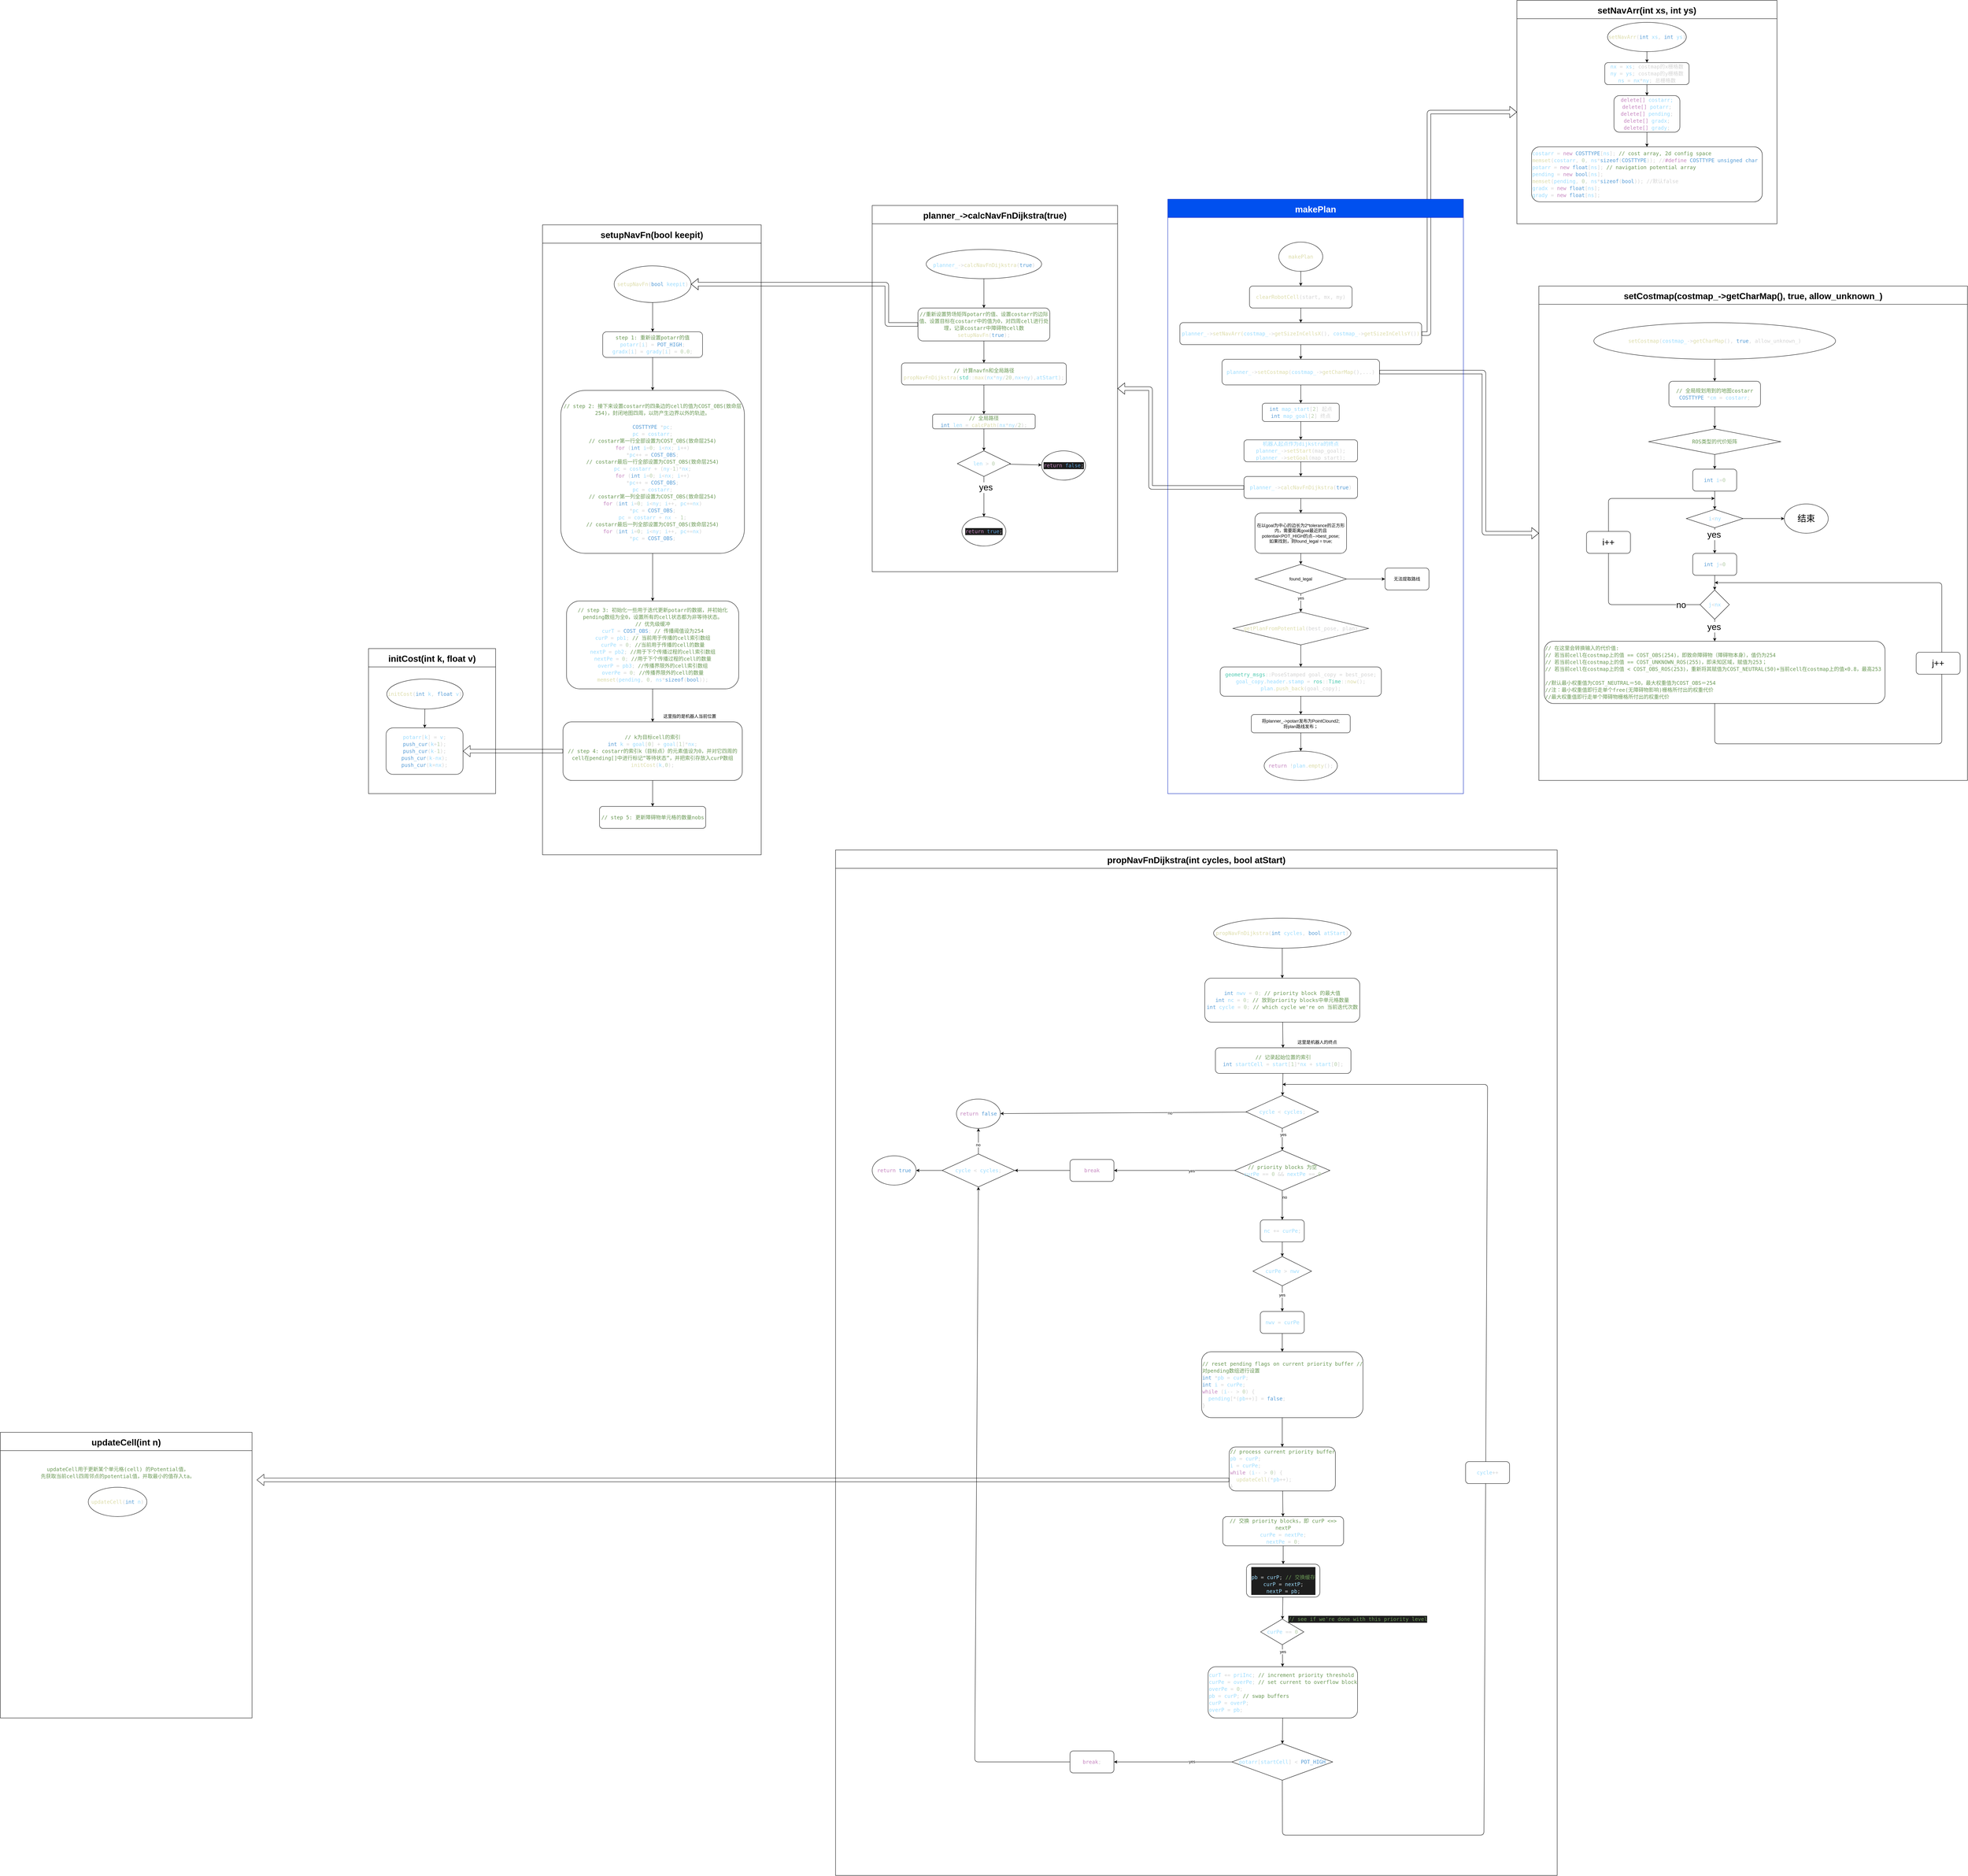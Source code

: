 <mxfile>
    <diagram id="QZwI53sY2sKeJIn4_zFJ" name="Page-1">
        <mxGraphModel dx="19860" dy="12260" grid="0" gridSize="10" guides="1" tooltips="1" connect="1" arrows="1" fold="1" page="1" pageScale="1" pageWidth="3300" pageHeight="4681" background="none" math="0" shadow="0">
            <root>
                <mxCell id="0"/>
                <mxCell id="1" parent="0"/>
                <mxCell id="4" value="" style="edgeStyle=none;html=1;exitX=0.5;exitY=1;exitDx=0;exitDy=0;" parent="1" source="7" target="3" edge="1">
                    <mxGeometry relative="1" as="geometry">
                        <mxPoint x="1440" y="840" as="sourcePoint"/>
                    </mxGeometry>
                </mxCell>
                <mxCell id="8" value="" style="edgeStyle=none;html=1;" parent="1" source="3" target="6" edge="1">
                    <mxGeometry relative="1" as="geometry"/>
                </mxCell>
                <mxCell id="3" value="&lt;div style=&quot;color: rgb(212 , 212 , 212) ; font-family: &amp;#34;droid sans mono&amp;#34; , &amp;#34;monospace&amp;#34; , monospace ; font-size: 14px ; line-height: 19px&quot;&gt;&lt;span style=&quot;color: rgb(220 , 220 , 170)&quot;&gt;clearRobotCell&lt;/span&gt;(start, mx, my)&lt;/div&gt;" style="rounded=1;whiteSpace=wrap;html=1;" parent="1" vertex="1">
                    <mxGeometry x="1300" y="890" width="280" height="60" as="geometry"/>
                </mxCell>
                <mxCell id="10" value="" style="edgeStyle=none;html=1;" parent="1" source="6" target="9" edge="1">
                    <mxGeometry relative="1" as="geometry"/>
                </mxCell>
                <mxCell id="6" value="&lt;div style=&quot;color: rgb(212 , 212 , 212) ; font-family: &amp;#34;droid sans mono&amp;#34; , &amp;#34;monospace&amp;#34; , monospace ; font-size: 14px ; line-height: 19px&quot;&gt; &lt;span style=&quot;color: rgb(156 , 220 , 254)&quot;&gt;planner_&lt;/span&gt;-&amp;gt;&lt;span style=&quot;color: rgb(220 , 220 , 170)&quot;&gt;setNavArr(&lt;/span&gt;&lt;span style=&quot;font-family: &amp;#34;droid sans mono&amp;#34; , &amp;#34;monospace&amp;#34; , monospace ; color: rgb(156 , 220 , 254)&quot;&gt;costmap_&lt;/span&gt;&lt;span style=&quot;font-family: &amp;#34;droid sans mono&amp;#34; , &amp;#34;monospace&amp;#34; , monospace&quot;&gt;-&amp;gt;&lt;/span&gt;&lt;span style=&quot;font-family: &amp;#34;droid sans mono&amp;#34; , &amp;#34;monospace&amp;#34; , monospace ; color: rgb(220 , 220 , 170)&quot;&gt;getSizeInCellsX&lt;/span&gt;&lt;span style=&quot;font-family: &amp;#34;droid sans mono&amp;#34; , &amp;#34;monospace&amp;#34; , monospace&quot;&gt;(), &lt;/span&gt;&lt;span style=&quot;font-family: &amp;#34;droid sans mono&amp;#34; , &amp;#34;monospace&amp;#34; , monospace ; color: rgb(156 , 220 , 254)&quot;&gt;costmap_&lt;/span&gt;&lt;span style=&quot;font-family: &amp;#34;droid sans mono&amp;#34; , &amp;#34;monospace&amp;#34; , monospace&quot;&gt;-&amp;gt;&lt;/span&gt;&lt;span style=&quot;font-family: &amp;#34;droid sans mono&amp;#34; , &amp;#34;monospace&amp;#34; , monospace ; color: rgb(220 , 220 , 170)&quot;&gt;getSizeInCellsY&lt;/span&gt;&lt;span style=&quot;font-family: &amp;#34;droid sans mono&amp;#34; , &amp;#34;monospace&amp;#34; , monospace&quot;&gt;()&lt;/span&gt;&lt;span style=&quot;color: rgb(220 , 220 , 170)&quot;&gt;)&lt;/span&gt;&lt;/div&gt;" style="rounded=1;whiteSpace=wrap;html=1;" parent="1" vertex="1">
                    <mxGeometry x="1110" y="990" width="660" height="60" as="geometry"/>
                </mxCell>
                <mxCell id="7" value="&lt;div style=&quot;color: rgb(212 , 212 , 212) ; font-family: &amp;#34;droid sans mono&amp;#34; , &amp;#34;monospace&amp;#34; , monospace ; font-size: 14px ; line-height: 19px&quot;&gt;&lt;span style=&quot;color: rgb(220 , 220 , 170)&quot;&gt;makePlan&lt;/span&gt;&lt;/div&gt;" style="ellipse;whiteSpace=wrap;html=1;labelBackgroundColor=none;" parent="1" vertex="1">
                    <mxGeometry x="1380" y="770" width="120" height="80" as="geometry"/>
                </mxCell>
                <mxCell id="12" value="" style="edgeStyle=none;html=1;" parent="1" source="9" target="11" edge="1">
                    <mxGeometry relative="1" as="geometry"/>
                </mxCell>
                <mxCell id="9" value="&lt;div style=&quot;color: rgb(212 , 212 , 212) ; font-family: &amp;#34;droid sans mono&amp;#34; , &amp;#34;monospace&amp;#34; , monospace ; font-size: 14px ; line-height: 19px&quot;&gt;&lt;span style=&quot;color: rgb(156 , 220 , 254)&quot;&gt;planner_&lt;/span&gt;-&amp;gt;&lt;span style=&quot;color: rgb(220 , 220 , 170)&quot;&gt;setCostmap&lt;/span&gt;(&lt;span style=&quot;color: rgb(156 , 220 , 254)&quot;&gt;costmap_&lt;/span&gt;-&amp;gt;&lt;span style=&quot;color: rgb(220 , 220 , 170)&quot;&gt;getCharMap&lt;/span&gt;(),...)&lt;/div&gt;" style="rounded=1;whiteSpace=wrap;html=1;labelBackgroundColor=none;" parent="1" vertex="1">
                    <mxGeometry x="1225" y="1090" width="430" height="70" as="geometry"/>
                </mxCell>
                <mxCell id="14" value="" style="edgeStyle=none;html=1;" parent="1" source="11" target="13" edge="1">
                    <mxGeometry relative="1" as="geometry"/>
                </mxCell>
                <mxCell id="11" value="&lt;div style=&quot;color: rgb(212 , 212 , 212) ; font-family: &amp;#34;droid sans mono&amp;#34; , &amp;#34;monospace&amp;#34; , monospace ; font-size: 14px ; line-height: 19px&quot;&gt;&lt;span style=&quot;color: rgb(86 , 156 , 214)&quot;&gt;int&lt;/span&gt; &lt;span style=&quot;color: rgb(156 , 220 , 254)&quot;&gt;map_start&lt;/span&gt;[&lt;span style=&quot;color: rgb(181 , 206 , 168)&quot;&gt;2&lt;/span&gt;] 起点&lt;/div&gt;&lt;div style=&quot;color: rgb(212 , 212 , 212) ; font-family: &amp;#34;droid sans mono&amp;#34; , &amp;#34;monospace&amp;#34; , monospace ; font-size: 14px ; line-height: 19px&quot;&gt;&lt;div style=&quot;font-family: &amp;#34;droid sans mono&amp;#34; , &amp;#34;monospace&amp;#34; , monospace ; line-height: 19px&quot;&gt;&lt;span style=&quot;color: rgb(86 , 156 , 214)&quot;&gt;int&lt;/span&gt; &lt;span style=&quot;color: rgb(156 , 220 , 254)&quot;&gt;map_goal&lt;/span&gt;[&lt;span style=&quot;color: rgb(181 , 206 , 168)&quot;&gt;2&lt;/span&gt;] 终点&lt;/div&gt;&lt;/div&gt;" style="rounded=1;whiteSpace=wrap;html=1;labelBackgroundColor=none;" parent="1" vertex="1">
                    <mxGeometry x="1335" y="1210" width="210" height="50" as="geometry"/>
                </mxCell>
                <mxCell id="16" value="" style="edgeStyle=none;html=1;" parent="1" source="13" target="15" edge="1">
                    <mxGeometry relative="1" as="geometry"/>
                </mxCell>
                <mxCell id="13" value="&lt;div style=&quot;color: rgb(212 , 212 , 212) ; font-family: &amp;#34;droid sans mono&amp;#34; , &amp;#34;monospace&amp;#34; , monospace ; font-size: 14px ; line-height: 19px&quot;&gt;&lt;div&gt;&lt;span style=&quot;color: rgb(156 , 220 , 254)&quot;&gt;机器人起点作为dijkstra的终点&lt;/span&gt;&lt;/div&gt;&lt;div&gt;    &lt;span style=&quot;color: rgb(156 , 220 , 254)&quot;&gt;planner_&lt;/span&gt;-&amp;gt;&lt;span style=&quot;color: rgb(220 , 220 , 170)&quot;&gt;setStart&lt;/span&gt;(map_goal);&lt;/div&gt;&lt;div&gt;    &lt;span style=&quot;color: rgb(156 , 220 , 254)&quot;&gt;planner_&lt;/span&gt;-&amp;gt;&lt;span style=&quot;color: rgb(220 , 220 , 170)&quot;&gt;setGoal&lt;/span&gt;(map_start);&lt;/div&gt;&lt;/div&gt;" style="rounded=1;whiteSpace=wrap;html=1;labelBackgroundColor=none;" parent="1" vertex="1">
                    <mxGeometry x="1285" y="1310" width="310" height="60" as="geometry"/>
                </mxCell>
                <mxCell id="18" value="" style="edgeStyle=none;html=1;" parent="1" source="15" target="17" edge="1">
                    <mxGeometry relative="1" as="geometry"/>
                </mxCell>
                <mxCell id="15" value="&lt;div style=&quot;color: rgb(212 , 212 , 212) ; font-family: &amp;#34;droid sans mono&amp;#34; , &amp;#34;monospace&amp;#34; , monospace ; font-size: 14px ; line-height: 19px&quot;&gt;&lt;span style=&quot;color: rgb(156 , 220 , 254)&quot;&gt;planner_&lt;/span&gt;-&amp;gt;&lt;span style=&quot;color: rgb(220 , 220 , 170)&quot;&gt;calcNavFnDijkstra&lt;/span&gt;(&lt;span style=&quot;color: rgb(86 , 156 , 214)&quot;&gt;true&lt;/span&gt;)&lt;/div&gt;" style="rounded=1;whiteSpace=wrap;html=1;labelBackgroundColor=none;" parent="1" vertex="1">
                    <mxGeometry x="1285" y="1410" width="310" height="60" as="geometry"/>
                </mxCell>
                <mxCell id="20" value="" style="edgeStyle=none;html=1;" parent="1" source="17" target="19" edge="1">
                    <mxGeometry relative="1" as="geometry"/>
                </mxCell>
                <mxCell id="17" value="在以goal为中心的边长为2*tolerance的正方形内，需要距离goal最近的且potential&amp;lt;POT_HIGH的点--&amp;gt;best_pose;&lt;br&gt;如果找到，则found_legal = true;" style="rounded=1;whiteSpace=wrap;html=1;labelBackgroundColor=none;" parent="1" vertex="1">
                    <mxGeometry x="1315" y="1510" width="250" height="110" as="geometry"/>
                </mxCell>
                <mxCell id="23" value="" style="edgeStyle=none;html=1;" parent="1" source="19" target="22" edge="1">
                    <mxGeometry relative="1" as="geometry"/>
                </mxCell>
                <mxCell id="24" value="yes" style="edgeLabel;html=1;align=center;verticalAlign=middle;resizable=0;points=[];" parent="23" vertex="1" connectable="0">
                    <mxGeometry x="-0.538" relative="1" as="geometry">
                        <mxPoint as="offset"/>
                    </mxGeometry>
                </mxCell>
                <mxCell id="28" value="" style="edgeStyle=none;html=1;" parent="1" source="19" target="27" edge="1">
                    <mxGeometry relative="1" as="geometry"/>
                </mxCell>
                <mxCell id="19" value="found_legal" style="rhombus;whiteSpace=wrap;html=1;labelBackgroundColor=none;" parent="1" vertex="1">
                    <mxGeometry x="1315" y="1650" width="250" height="80" as="geometry"/>
                </mxCell>
                <mxCell id="26" value="" style="edgeStyle=none;html=1;" parent="1" source="22" target="25" edge="1">
                    <mxGeometry relative="1" as="geometry"/>
                </mxCell>
                <mxCell id="22" value="&lt;div style=&quot;color: rgb(212 , 212 , 212) ; font-family: &amp;#34;droid sans mono&amp;#34; , &amp;#34;monospace&amp;#34; , monospace ; font-size: 14px ; line-height: 19px&quot;&gt;&lt;span style=&quot;color: rgb(220 , 220 , 170)&quot;&gt;getPlanFromPotential&lt;/span&gt;(best_pose, plan)&lt;/div&gt;" style="rhombus;whiteSpace=wrap;html=1;labelBackgroundColor=none;" parent="1" vertex="1">
                    <mxGeometry x="1255" y="1780" width="370" height="90" as="geometry"/>
                </mxCell>
                <mxCell id="30" value="" style="edgeStyle=none;html=1;" parent="1" source="25" target="29" edge="1">
                    <mxGeometry relative="1" as="geometry"/>
                </mxCell>
                <mxCell id="25" value="&lt;div style=&quot;color: rgb(212 , 212 , 212) ; font-family: &amp;#34;droid sans mono&amp;#34; , &amp;#34;monospace&amp;#34; , monospace ; font-size: 14px ; line-height: 19px&quot;&gt;&lt;div&gt;        &lt;span style=&quot;color: rgb(78 , 201 , 176)&quot;&gt;geometry_msgs&lt;/span&gt;::PoseStamped goal_copy = best_pose;&lt;/div&gt;&lt;div&gt;        &lt;span style=&quot;color: #9cdcfe&quot;&gt;goal_copy&lt;/span&gt;.&lt;span style=&quot;color: #9cdcfe&quot;&gt;header&lt;/span&gt;.&lt;span style=&quot;color: #9cdcfe&quot;&gt;stamp&lt;/span&gt; = &lt;span style=&quot;color: #4ec9b0&quot;&gt;ros&lt;/span&gt;::&lt;span style=&quot;color: #4ec9b0&quot;&gt;Time&lt;/span&gt;::&lt;span style=&quot;color: #dcdcaa&quot;&gt;now&lt;/span&gt;();&lt;/div&gt;&lt;div&gt;        &lt;span style=&quot;color: rgb(156 , 220 , 254)&quot;&gt;plan&lt;/span&gt;.&lt;span style=&quot;color: rgb(220 , 220 , 170)&quot;&gt;push_back&lt;/span&gt;(goal_copy);&lt;/div&gt;&lt;/div&gt;" style="rounded=1;whiteSpace=wrap;html=1;labelBackgroundColor=none;" parent="1" vertex="1">
                    <mxGeometry x="1220" y="1930" width="440" height="80" as="geometry"/>
                </mxCell>
                <mxCell id="27" value="无法提取路线" style="rounded=1;whiteSpace=wrap;html=1;labelBackgroundColor=none;" parent="1" vertex="1">
                    <mxGeometry x="1670" y="1660" width="120" height="60" as="geometry"/>
                </mxCell>
                <mxCell id="32" value="" style="edgeStyle=none;html=1;" parent="1" source="29" target="31" edge="1">
                    <mxGeometry relative="1" as="geometry"/>
                </mxCell>
                <mxCell id="29" value="将planner_-&amp;gt;potarr发布为PointClound2;&lt;br&gt;将plan路线发布；" style="rounded=1;whiteSpace=wrap;html=1;labelBackgroundColor=none;" parent="1" vertex="1">
                    <mxGeometry x="1305" y="2060" width="270" height="50" as="geometry"/>
                </mxCell>
                <mxCell id="31" value="&lt;div style=&quot;color: rgb(212 , 212 , 212) ; font-family: &amp;#34;droid sans mono&amp;#34; , &amp;#34;monospace&amp;#34; , monospace ; font-size: 14px ; line-height: 19px&quot;&gt;&lt;span style=&quot;color: rgb(197 , 134 , 192)&quot;&gt;return&lt;/span&gt; !&lt;span style=&quot;color: rgb(156 , 220 , 254)&quot;&gt;plan&lt;/span&gt;.&lt;span style=&quot;color: rgb(220 , 220 , 170)&quot;&gt;empty&lt;/span&gt;();&lt;/div&gt;" style="ellipse;whiteSpace=wrap;html=1;labelBackgroundColor=none;" parent="1" vertex="1">
                    <mxGeometry x="1340" y="2160" width="200" height="80" as="geometry"/>
                </mxCell>
                <mxCell id="33" value="" style="shape=flexArrow;endArrow=classic;html=1;exitX=1;exitY=0.5;exitDx=0;exitDy=0;entryX=0;entryY=0.5;entryDx=0;entryDy=0;" parent="1" source="6" target="41" edge="1">
                    <mxGeometry width="50" height="50" relative="1" as="geometry">
                        <mxPoint x="1920" y="1370" as="sourcePoint"/>
                        <mxPoint x="1990" y="340" as="targetPoint"/>
                        <Array as="points">
                            <mxPoint x="1790" y="1020"/>
                            <mxPoint x="1790" y="415"/>
                        </Array>
                    </mxGeometry>
                </mxCell>
                <mxCell id="38" value="" style="edgeStyle=none;html=1;" parent="1" source="34" target="37" edge="1">
                    <mxGeometry relative="1" as="geometry"/>
                </mxCell>
                <mxCell id="34" value="&lt;div style=&quot;color: rgb(212 , 212 , 212) ; font-family: &amp;#34;droid sans mono&amp;#34; , &amp;#34;monospace&amp;#34; , monospace ; font-size: 14px ; line-height: 19px&quot;&gt;&lt;div&gt;      &lt;span style=&quot;color: rgb(156 , 220 , 254)&quot;&gt;nx&lt;/span&gt; = &lt;span style=&quot;color: rgb(156 , 220 , 254)&quot;&gt;xs&lt;/span&gt;; costmap的x栅格数&lt;/div&gt;&lt;div&gt;      &lt;span style=&quot;color: #9cdcfe&quot;&gt;ny&lt;/span&gt; = &lt;span style=&quot;color: #9cdcfe&quot;&gt;ys&lt;/span&gt;; costmap的y栅格数&lt;/div&gt;&lt;div&gt;      &lt;span style=&quot;color: rgb(156 , 220 , 254)&quot;&gt;ns&lt;/span&gt; = &lt;span style=&quot;color: rgb(156 , 220 , 254)&quot;&gt;nx&lt;/span&gt;*&lt;span style=&quot;color: rgb(156 , 220 , 254)&quot;&gt;ny&lt;/span&gt;; 总栅格数&lt;/div&gt;&lt;/div&gt;" style="rounded=1;whiteSpace=wrap;html=1;labelBackgroundColor=none;" parent="1" vertex="1">
                    <mxGeometry x="2270" y="280" width="230" height="60" as="geometry"/>
                </mxCell>
                <mxCell id="36" value="" style="edgeStyle=none;html=1;" parent="1" source="35" target="34" edge="1">
                    <mxGeometry relative="1" as="geometry"/>
                </mxCell>
                <mxCell id="35" value="&lt;div style=&quot;color: rgb(212 , 212 , 212) ; font-family: &amp;#34;droid sans mono&amp;#34; , &amp;#34;monospace&amp;#34; , monospace ; font-size: 14px ; line-height: 19px&quot;&gt;&lt;span style=&quot;color: rgb(220 , 220 , 170)&quot;&gt;setNavArr&lt;/span&gt;(&lt;span style=&quot;color: rgb(86 , 156 , 214)&quot;&gt;int&lt;/span&gt; &lt;span style=&quot;color: rgb(156 , 220 , 254)&quot;&gt;xs&lt;/span&gt;, &lt;span style=&quot;color: rgb(86 , 156 , 214)&quot;&gt;int&lt;/span&gt; &lt;span style=&quot;color: rgb(156 , 220 , 254)&quot;&gt;ys&lt;/span&gt;)&lt;/div&gt;" style="ellipse;whiteSpace=wrap;html=1;labelBackgroundColor=none;" parent="1" vertex="1">
                    <mxGeometry x="2277.5" y="170" width="215" height="80" as="geometry"/>
                </mxCell>
                <mxCell id="40" value="" style="edgeStyle=none;html=1;" parent="1" source="37" target="39" edge="1">
                    <mxGeometry relative="1" as="geometry"/>
                </mxCell>
                <mxCell id="37" value="&lt;div style=&quot;color: rgb(212 , 212 , 212) ; font-family: &amp;#34;droid sans mono&amp;#34; , &amp;#34;monospace&amp;#34; , monospace ; font-size: 14px ; line-height: 19px&quot;&gt;&lt;span style=&quot;color: rgb(197 , 134 , 192)&quot;&gt;delete[]&lt;/span&gt; &lt;span style=&quot;color: rgb(156 , 220 , 254)&quot;&gt;costarr;&lt;/span&gt;&lt;/div&gt;&lt;div style=&quot;color: rgb(212 , 212 , 212) ; font-family: &amp;#34;droid sans mono&amp;#34; , &amp;#34;monospace&amp;#34; , monospace ; font-size: 14px ; line-height: 19px&quot;&gt;&lt;div style=&quot;line-height: 19px&quot;&gt;&lt;span style=&quot;color: #c586c0&quot;&gt;delete[]&lt;/span&gt; &lt;span style=&quot;color: #9cdcfe&quot;&gt;potarr&lt;/span&gt;;&lt;/div&gt;&lt;div style=&quot;line-height: 19px&quot;&gt;&lt;div style=&quot;line-height: 19px&quot;&gt;&lt;span style=&quot;color: #c586c0&quot;&gt;delete[]&lt;/span&gt; &lt;span style=&quot;color: #9cdcfe&quot;&gt;pending&lt;/span&gt;;&lt;/div&gt;&lt;div style=&quot;line-height: 19px&quot;&gt;&lt;div style=&quot;line-height: 19px&quot;&gt;&lt;span style=&quot;color: #c586c0&quot;&gt;delete[]&lt;/span&gt; &lt;span style=&quot;color: #9cdcfe&quot;&gt;gradx&lt;/span&gt;;&lt;/div&gt;&lt;div style=&quot;line-height: 19px&quot;&gt;&lt;div style=&quot;line-height: 19px&quot;&gt;&lt;span style=&quot;color: rgb(197 , 134 , 192)&quot;&gt;delete[]&lt;/span&gt; &lt;span style=&quot;color: rgb(156 , 220 , 254)&quot;&gt;grady&lt;/span&gt;;&lt;/div&gt;&lt;/div&gt;&lt;/div&gt;&lt;/div&gt;&lt;/div&gt;" style="rounded=1;whiteSpace=wrap;html=1;labelBackgroundColor=none;" parent="1" vertex="1">
                    <mxGeometry x="2295" y="370" width="180" height="100" as="geometry"/>
                </mxCell>
                <mxCell id="39" value="&lt;div style=&quot;color: rgb(212 , 212 , 212) ; font-family: &amp;#34;droid sans mono&amp;#34; , &amp;#34;monospace&amp;#34; , monospace ; font-size: 14px ; line-height: 19px&quot;&gt;&lt;div&gt;      &lt;span style=&quot;color: rgb(156 , 220 , 254)&quot;&gt;costarr&lt;/span&gt; = &lt;span style=&quot;color: rgb(197 , 134 , 192)&quot;&gt;new&lt;/span&gt; &lt;span style=&quot;color: rgb(86 , 156 , 214)&quot;&gt;COSTTYPE&lt;/span&gt;[&lt;span style=&quot;color: rgb(156 , 220 , 254)&quot;&gt;ns&lt;/span&gt;];&lt;span style=&quot;color: rgb(106 , 153 , 85)&quot;&gt; // cost array, 2d config space&lt;/span&gt;&lt;/div&gt;&lt;div&gt;      &lt;span style=&quot;color: #dcdcaa&quot;&gt;memset&lt;/span&gt;(&lt;span style=&quot;color: #9cdcfe&quot;&gt;costarr&lt;/span&gt;, &lt;span style=&quot;color: #b5cea8&quot;&gt;0&lt;/span&gt;, &lt;span style=&quot;color: #9cdcfe&quot;&gt;ns&lt;/span&gt;*&lt;span style=&quot;color: #569cd6&quot;&gt;sizeof&lt;/span&gt;(&lt;span style=&quot;color: #569cd6&quot;&gt;COSTTYPE&lt;/span&gt;)); //&lt;span style=&quot;font-family: &amp;#34;droid sans mono&amp;#34; , &amp;#34;monospace&amp;#34; , monospace ; color: rgb(197 , 134 , 192)&quot;&gt;#define&lt;/span&gt;&lt;span style=&quot;font-family: &amp;#34;droid sans mono&amp;#34; , &amp;#34;monospace&amp;#34; , monospace ; color: rgb(86 , 156 , 214)&quot;&gt; &lt;/span&gt;&lt;span style=&quot;font-family: &amp;#34;droid sans mono&amp;#34; , &amp;#34;monospace&amp;#34; , monospace ; color: rgb(86 , 156 , 214)&quot;&gt;COSTTYPE&lt;/span&gt;&lt;span style=&quot;font-family: &amp;#34;droid sans mono&amp;#34; , &amp;#34;monospace&amp;#34; , monospace ; color: rgb(86 , 156 , 214)&quot;&gt; unsigned char&lt;/span&gt;&lt;/div&gt;&lt;div&gt;      &lt;span style=&quot;color: #9cdcfe&quot;&gt;potarr&lt;/span&gt; = &lt;span style=&quot;color: #c586c0&quot;&gt;new&lt;/span&gt; &lt;span style=&quot;color: #569cd6&quot;&gt;float&lt;/span&gt;[&lt;span style=&quot;color: #9cdcfe&quot;&gt;ns&lt;/span&gt;];&lt;span style=&quot;color: #6a9955&quot;&gt; // navigation potential array&lt;/span&gt;&lt;/div&gt;&lt;div&gt;      &lt;span style=&quot;color: #9cdcfe&quot;&gt;pending&lt;/span&gt; = &lt;span style=&quot;color: #c586c0&quot;&gt;new&lt;/span&gt; &lt;span style=&quot;color: #569cd6&quot;&gt;bool&lt;/span&gt;[&lt;span style=&quot;color: #9cdcfe&quot;&gt;ns&lt;/span&gt;];&lt;/div&gt;&lt;div&gt;      &lt;span style=&quot;color: #dcdcaa&quot;&gt;memset&lt;/span&gt;(&lt;span style=&quot;color: #9cdcfe&quot;&gt;pending&lt;/span&gt;, &lt;span style=&quot;color: #b5cea8&quot;&gt;0&lt;/span&gt;, &lt;span style=&quot;color: #9cdcfe&quot;&gt;ns&lt;/span&gt;*&lt;span style=&quot;color: #569cd6&quot;&gt;sizeof&lt;/span&gt;(&lt;span style=&quot;color: #569cd6&quot;&gt;bool&lt;/span&gt;)); //默认false&lt;/div&gt;&lt;div&gt;      &lt;span style=&quot;color: #9cdcfe&quot;&gt;gradx&lt;/span&gt; = &lt;span style=&quot;color: #c586c0&quot;&gt;new&lt;/span&gt; &lt;span style=&quot;color: #569cd6&quot;&gt;float&lt;/span&gt;[&lt;span style=&quot;color: #9cdcfe&quot;&gt;ns&lt;/span&gt;];&lt;/div&gt;&lt;div&gt;      &lt;span style=&quot;color: rgb(156 , 220 , 254)&quot;&gt;grady&lt;/span&gt; = &lt;span style=&quot;color: rgb(197 , 134 , 192)&quot;&gt;new&lt;/span&gt; &lt;span style=&quot;color: rgb(86 , 156 , 214)&quot;&gt;float&lt;/span&gt;[&lt;span style=&quot;color: rgb(156 , 220 , 254)&quot;&gt;ns&lt;/span&gt;];&lt;/div&gt;&lt;/div&gt;" style="rounded=1;whiteSpace=wrap;html=1;labelBackgroundColor=none;align=left;" parent="1" vertex="1">
                    <mxGeometry x="2070" y="510" width="630" height="150" as="geometry"/>
                </mxCell>
                <mxCell id="41" value="setNavArr(int xs, int ys)" style="swimlane;labelBackgroundColor=none;fontSize=24;startSize=50;" parent="1" vertex="1">
                    <mxGeometry x="2030" y="110" width="710" height="610" as="geometry"/>
                </mxCell>
                <mxCell id="44" value="" style="edgeStyle=none;html=1;fontSize=24;" parent="1" source="42" target="43" edge="1">
                    <mxGeometry relative="1" as="geometry"/>
                </mxCell>
                <mxCell id="42" value="&lt;div style=&quot;color: rgb(212 , 212 , 212) ; font-family: &amp;#34;droid sans mono&amp;#34; , &amp;#34;monospace&amp;#34; , monospace ; font-size: 14px ; line-height: 19px&quot;&gt;&lt;span style=&quot;color: rgb(220 , 220 , 170)&quot;&gt;setCostmap&lt;/span&gt;(&lt;span style=&quot;font-family: &amp;#34;droid sans mono&amp;#34; , &amp;#34;monospace&amp;#34; , monospace ; color: rgb(156 , 220 , 254)&quot;&gt;costmap_&lt;/span&gt;&lt;span style=&quot;font-family: &amp;#34;droid sans mono&amp;#34; , &amp;#34;monospace&amp;#34; , monospace&quot;&gt;-&amp;gt;&lt;/span&gt;&lt;span style=&quot;font-family: &amp;#34;droid sans mono&amp;#34; , &amp;#34;monospace&amp;#34; , monospace ; color: rgb(220 , 220 , 170)&quot;&gt;getCharMap&lt;/span&gt;&lt;span style=&quot;font-family: &amp;#34;droid sans mono&amp;#34; , &amp;#34;monospace&amp;#34; , monospace&quot;&gt;(), &lt;/span&gt;&lt;span style=&quot;font-family: &amp;#34;droid sans mono&amp;#34; , &amp;#34;monospace&amp;#34; , monospace ; color: rgb(86 , 156 , 214)&quot;&gt;true&lt;/span&gt;&lt;span style=&quot;font-family: &amp;#34;droid sans mono&amp;#34; , &amp;#34;monospace&amp;#34; , monospace&quot;&gt;, allow_unknown_&lt;/span&gt;&lt;span&gt;)&lt;/span&gt;&lt;br&gt;&lt;/div&gt;" style="ellipse;whiteSpace=wrap;html=1;labelBackgroundColor=none;fontSize=24;" parent="1" vertex="1">
                    <mxGeometry x="2240" y="990" width="660" height="100" as="geometry"/>
                </mxCell>
                <mxCell id="46" value="" style="edgeStyle=none;html=1;fontSize=24;" parent="1" source="43" target="45" edge="1">
                    <mxGeometry relative="1" as="geometry"/>
                </mxCell>
                <mxCell id="43" value="&lt;div style=&quot;color: rgb(212 , 212 , 212) ; font-family: &amp;#34;droid sans mono&amp;#34; , &amp;#34;monospace&amp;#34; , monospace ; font-size: 14px ; line-height: 19px&quot;&gt;&lt;div&gt;&lt;span style=&quot;color: rgb(106 , 153 , 85)&quot;&gt;      // 全局规划用到的地图costarr&lt;/span&gt;&lt;/div&gt;&lt;div&gt;      &lt;span style=&quot;color: rgb(86 , 156 , 214)&quot;&gt;COSTTYPE&lt;/span&gt; *&lt;span style=&quot;color: rgb(156 , 220 , 254)&quot;&gt;cm&lt;/span&gt; = &lt;span style=&quot;color: rgb(156 , 220 , 254)&quot;&gt;costarr&lt;/span&gt;;&lt;/div&gt;&lt;/div&gt;" style="rounded=1;whiteSpace=wrap;html=1;labelBackgroundColor=none;fontSize=24;" parent="1" vertex="1">
                    <mxGeometry x="2445" y="1150" width="250" height="70" as="geometry"/>
                </mxCell>
                <mxCell id="50" value="" style="edgeStyle=none;html=1;fontSize=24;" parent="1" source="45" target="47" edge="1">
                    <mxGeometry relative="1" as="geometry"/>
                </mxCell>
                <mxCell id="45" value="&lt;div style=&quot;color: rgb(212 , 212 , 212) ; font-family: &amp;#34;droid sans mono&amp;#34; , &amp;#34;monospace&amp;#34; , monospace ; font-size: 14px ; line-height: 19px&quot;&gt;&lt;span style=&quot;color: rgb(106 , 153 , 85)&quot;&gt;ROS类型的代价矩阵&lt;/span&gt;&lt;/div&gt;" style="rhombus;whiteSpace=wrap;html=1;labelBackgroundColor=none;fontSize=24;" parent="1" vertex="1">
                    <mxGeometry x="2390" y="1280" width="360" height="70" as="geometry"/>
                </mxCell>
                <mxCell id="51" value="" style="edgeStyle=none;html=1;fontSize=24;" parent="1" source="47" target="48" edge="1">
                    <mxGeometry relative="1" as="geometry"/>
                </mxCell>
                <mxCell id="47" value="&lt;div style=&quot;color: rgb(212 , 212 , 212) ; font-family: &amp;#34;droid sans mono&amp;#34; , &amp;#34;monospace&amp;#34; , monospace ; font-size: 14px ; line-height: 19px&quot;&gt;&lt;span style=&quot;color: rgb(86 , 156 , 214)&quot;&gt;int&lt;/span&gt; &lt;span style=&quot;color: rgb(156 , 220 , 254)&quot;&gt;i&lt;/span&gt;=&lt;span style=&quot;color: rgb(181 , 206 , 168)&quot;&gt;0&lt;/span&gt;&lt;/div&gt;" style="rounded=1;whiteSpace=wrap;html=1;labelBackgroundColor=none;fontSize=24;" parent="1" vertex="1">
                    <mxGeometry x="2510" y="1390" width="120" height="60" as="geometry"/>
                </mxCell>
                <mxCell id="52" value="" style="edgeStyle=none;html=1;fontSize=24;entryX=0.5;entryY=0;entryDx=0;entryDy=0;" parent="1" source="48" target="53" edge="1">
                    <mxGeometry relative="1" as="geometry">
                        <mxPoint x="2570" y="1620" as="targetPoint"/>
                    </mxGeometry>
                </mxCell>
                <mxCell id="71" value="yes" style="edgeLabel;html=1;align=center;verticalAlign=middle;resizable=0;points=[];fontSize=24;" parent="52" vertex="1" connectable="0">
                    <mxGeometry x="-0.477" y="-2" relative="1" as="geometry">
                        <mxPoint as="offset"/>
                    </mxGeometry>
                </mxCell>
                <mxCell id="73" style="edgeStyle=none;html=1;entryX=0;entryY=0.5;entryDx=0;entryDy=0;fontSize=24;" parent="1" source="48" target="72" edge="1">
                    <mxGeometry relative="1" as="geometry"/>
                </mxCell>
                <mxCell id="48" value="&lt;div style=&quot;color: rgb(212 , 212 , 212) ; font-family: &amp;#34;droid sans mono&amp;#34; , &amp;#34;monospace&amp;#34; , monospace ; font-size: 14px ; line-height: 19px&quot;&gt;&lt;span style=&quot;color: rgb(156 , 220 , 254)&quot;&gt;i&lt;/span&gt;&amp;lt;&lt;span style=&quot;color: rgb(156 , 220 , 254)&quot;&gt;ny&lt;/span&gt;&lt;/div&gt;" style="rhombus;whiteSpace=wrap;html=1;labelBackgroundColor=none;fontSize=24;" parent="1" vertex="1">
                    <mxGeometry x="2492.5" y="1500" width="155" height="50" as="geometry"/>
                </mxCell>
                <mxCell id="56" value="" style="edgeStyle=none;html=1;fontSize=24;" parent="1" source="53" target="55" edge="1">
                    <mxGeometry relative="1" as="geometry"/>
                </mxCell>
                <mxCell id="53" value="&lt;div style=&quot;color: rgb(212 , 212 , 212) ; font-family: &amp;#34;droid sans mono&amp;#34; , &amp;#34;monospace&amp;#34; , monospace ; font-size: 14px ; line-height: 19px&quot;&gt;&lt;span style=&quot;color: rgb(86 , 156 , 214)&quot;&gt;int&lt;/span&gt; &lt;span style=&quot;color: rgb(156 , 220 , 254)&quot;&gt;j&lt;/span&gt;=&lt;span style=&quot;color: rgb(181 , 206 , 168)&quot;&gt;0&lt;/span&gt;&lt;/div&gt;" style="rounded=1;whiteSpace=wrap;html=1;labelBackgroundColor=none;fontSize=24;" parent="1" vertex="1">
                    <mxGeometry x="2510" y="1620" width="120" height="60" as="geometry"/>
                </mxCell>
                <mxCell id="58" value="" style="edgeStyle=none;html=1;fontSize=24;" parent="1" source="55" target="57" edge="1">
                    <mxGeometry relative="1" as="geometry"/>
                </mxCell>
                <mxCell id="63" value="yes" style="edgeLabel;html=1;align=center;verticalAlign=middle;resizable=0;points=[];fontSize=24;" parent="58" vertex="1" connectable="0">
                    <mxGeometry x="-0.306" y="-2" relative="1" as="geometry">
                        <mxPoint as="offset"/>
                    </mxGeometry>
                </mxCell>
                <mxCell id="61" style="edgeStyle=none;html=1;fontSize=24;startArrow=none;" parent="1" source="66" edge="1">
                    <mxGeometry relative="1" as="geometry">
                        <mxPoint x="2570" y="1470" as="targetPoint"/>
                        <Array as="points">
                            <mxPoint x="2280" y="1470"/>
                        </Array>
                    </mxGeometry>
                </mxCell>
                <mxCell id="55" value="&lt;div style=&quot;color: rgb(212 , 212 , 212) ; font-family: &amp;#34;droid sans mono&amp;#34; , &amp;#34;monospace&amp;#34; , monospace ; font-size: 14px ; line-height: 19px&quot;&gt;&lt;span style=&quot;color: rgb(156 , 220 , 254)&quot;&gt;j&lt;/span&gt;&amp;lt;&lt;span style=&quot;color: rgb(156 , 220 , 254)&quot;&gt;nx&lt;/span&gt;&lt;/div&gt;" style="rhombus;whiteSpace=wrap;html=1;labelBackgroundColor=none;fontSize=24;" parent="1" vertex="1">
                    <mxGeometry x="2530" y="1720" width="80" height="80" as="geometry"/>
                </mxCell>
                <mxCell id="59" style="edgeStyle=none;html=1;fontSize=24;exitX=0.5;exitY=1;exitDx=0;exitDy=0;" parent="1" source="57" edge="1">
                    <mxGeometry relative="1" as="geometry">
                        <mxPoint x="2570" y="1700" as="targetPoint"/>
                        <Array as="points">
                            <mxPoint x="2570" y="2140"/>
                            <mxPoint x="3190" y="2140"/>
                            <mxPoint x="3190" y="1700"/>
                        </Array>
                    </mxGeometry>
                </mxCell>
                <mxCell id="57" value="&lt;div style=&quot;color: rgb(212 , 212 , 212) ; font-family: &amp;#34;droid sans mono&amp;#34; , &amp;#34;monospace&amp;#34; , monospace ; font-size: 14px ; line-height: 19px&quot;&gt;&lt;div&gt;&lt;span style=&quot;color: rgb(106 , 153 , 85)&quot;&gt; // 在这里会转换输入的代价值:&lt;/span&gt;&lt;/div&gt;&lt;div&gt;&lt;span style=&quot;color: #6a9955&quot;&gt;            // 若当前cell在costmap上的值 == COST_OBS(254)，即致命障碍物（障碍物本身），值仍为254&lt;/span&gt;&lt;/div&gt;&lt;div&gt;&lt;span style=&quot;color: #6a9955&quot;&gt;            // 若当前cell在costmap上的值 == COST_UNKNOWN_ROS(255)，即未知区域，赋值为253；&lt;/span&gt;&lt;/div&gt;&lt;div&gt;&lt;span style=&quot;color: rgb(106 , 153 , 85)&quot;&gt;            // 若当前cell在costmap上的值 &amp;lt; COST_OBS_ROS(253)，重新将其赋值为COST_NEUTRAL(50)+当前cell在costmap上的值×0.8，最高253&lt;/span&gt;&lt;/div&gt;&lt;div&gt;&lt;span style=&quot;color: rgb(106 , 153 , 85)&quot;&gt;&lt;br&gt;&lt;/span&gt;&lt;/div&gt;&lt;div&gt;&lt;div style=&quot;font-family: &amp;#34;droid sans mono&amp;#34; , &amp;#34;monospace&amp;#34; , monospace ; line-height: 19px&quot;&gt;&lt;div&gt;&lt;span style=&quot;color: rgb(106 , 153 , 85)&quot;&gt;            //默认最小权重值为COST_NEUTRAL＝50，最大权重值为COST_OBS＝254&lt;/span&gt;&lt;/div&gt;&lt;div&gt;&lt;span style=&quot;color: #6a9955&quot;&gt;            //注：最小权重值即行走单个free(无障碍物影响)栅格所付出的权重代价&lt;/span&gt;&lt;/div&gt;&lt;div&gt;&lt;span style=&quot;color: rgb(106 , 153 , 85)&quot;&gt;            //最大权重值即行走单个障碍物栅格所付出的权重代价&lt;/span&gt;&lt;/div&gt;&lt;/div&gt;&lt;/div&gt;&lt;/div&gt;" style="rounded=1;whiteSpace=wrap;html=1;labelBackgroundColor=none;fontSize=24;align=left;" parent="1" vertex="1">
                    <mxGeometry x="2105" y="1860" width="930" height="170" as="geometry"/>
                </mxCell>
                <mxCell id="60" value="j++" style="rounded=1;whiteSpace=wrap;html=1;labelBackgroundColor=none;fontSize=24;" parent="1" vertex="1">
                    <mxGeometry x="3120" y="1890" width="120" height="60" as="geometry"/>
                </mxCell>
                <mxCell id="66" value="i++" style="rounded=1;whiteSpace=wrap;html=1;labelBackgroundColor=none;fontSize=24;" parent="1" vertex="1">
                    <mxGeometry x="2220" y="1560" width="120" height="60" as="geometry"/>
                </mxCell>
                <mxCell id="67" value="" style="edgeStyle=none;html=1;fontSize=24;endArrow=none;" parent="1" source="55" target="66" edge="1">
                    <mxGeometry relative="1" as="geometry">
                        <mxPoint x="2570.0" y="1470" as="targetPoint"/>
                        <mxPoint x="2530.0" y="1760" as="sourcePoint"/>
                        <Array as="points">
                            <mxPoint x="2280" y="1760"/>
                        </Array>
                    </mxGeometry>
                </mxCell>
                <mxCell id="68" value="no" style="edgeLabel;html=1;align=center;verticalAlign=middle;resizable=0;points=[];fontSize=24;" parent="67" vertex="1" connectable="0">
                    <mxGeometry x="-0.73" y="1" relative="1" as="geometry">
                        <mxPoint as="offset"/>
                    </mxGeometry>
                </mxCell>
                <mxCell id="72" value="结束" style="ellipse;whiteSpace=wrap;html=1;labelBackgroundColor=none;fontSize=24;" parent="1" vertex="1">
                    <mxGeometry x="2760" y="1485" width="120" height="80" as="geometry"/>
                </mxCell>
                <mxCell id="75" value="setCostmap(costmap_-&gt;getCharMap(), true, allow_unknown_)" style="swimlane;labelBackgroundColor=none;fontSize=24;startSize=50;" parent="1" vertex="1">
                    <mxGeometry x="2090" y="890" width="1170" height="1350" as="geometry"/>
                </mxCell>
                <mxCell id="76" value="" style="shape=flexArrow;endArrow=classic;html=1;fontSize=24;exitX=1;exitY=0.5;exitDx=0;exitDy=0;entryX=0;entryY=0.5;entryDx=0;entryDy=0;" parent="1" source="9" target="75" edge="1">
                    <mxGeometry width="50" height="50" relative="1" as="geometry">
                        <mxPoint x="2010" y="1340" as="sourcePoint"/>
                        <mxPoint x="2060" y="1290" as="targetPoint"/>
                        <Array as="points">
                            <mxPoint x="1940" y="1125"/>
                            <mxPoint x="1940" y="1380"/>
                            <mxPoint x="1940" y="1565"/>
                        </Array>
                    </mxGeometry>
                </mxCell>
                <mxCell id="82" value="" style="edgeStyle=none;html=1;fontSize=24;" parent="1" source="77" target="81" edge="1">
                    <mxGeometry relative="1" as="geometry"/>
                </mxCell>
                <mxCell id="77" value="&lt;div style=&quot;color: rgb(212 , 212 , 212) ; font-family: &amp;#34;droid sans mono&amp;#34; , &amp;#34;monospace&amp;#34; , monospace ; font-size: 14px ; line-height: 19px&quot;&gt;&lt;div&gt;&lt;span style=&quot;color: rgb(106 , 153 , 85)&quot;&gt;      //重新设置势场矩阵potarr的值、设置costarr的边际值、设置目标在costarr中的值为0，对四周cell进行处理，记录costarr中障碍物cell数&lt;/span&gt;&lt;/div&gt;&lt;div&gt;      &lt;span style=&quot;color: rgb(220 , 220 , 170)&quot;&gt;setupNavFn&lt;/span&gt;(&lt;span style=&quot;color: rgb(86 , 156 , 214)&quot;&gt;true&lt;/span&gt;);&lt;/div&gt;&lt;/div&gt;" style="rounded=1;whiteSpace=wrap;html=1;labelBackgroundColor=none;fontSize=24;" parent="1" vertex="1">
                    <mxGeometry x="395" y="950" width="360" height="90" as="geometry"/>
                </mxCell>
                <mxCell id="79" value="" style="edgeStyle=none;html=1;fontSize=24;exitX=0.5;exitY=1;exitDx=0;exitDy=0;" parent="1" source="80" target="77" edge="1">
                    <mxGeometry relative="1" as="geometry">
                        <mxPoint x="575" y="890" as="sourcePoint"/>
                    </mxGeometry>
                </mxCell>
                <mxCell id="80" value="&lt;span style=&quot;font-family: &amp;#34;droid sans mono&amp;#34; , &amp;#34;monospace&amp;#34; , monospace ; font-size: 14px ; color: rgb(156 , 220 , 254)&quot;&gt;planner_&lt;/span&gt;&lt;span style=&quot;color: rgb(212 , 212 , 212) ; font-family: &amp;#34;droid sans mono&amp;#34; , &amp;#34;monospace&amp;#34; , monospace ; font-size: 14px&quot;&gt;-&amp;gt;&lt;/span&gt;&lt;span style=&quot;font-family: &amp;#34;droid sans mono&amp;#34; , &amp;#34;monospace&amp;#34; , monospace ; font-size: 14px ; color: rgb(220 , 220 , 170)&quot;&gt;calcNavFnDijkstra&lt;/span&gt;&lt;span style=&quot;color: rgb(212 , 212 , 212) ; font-family: &amp;#34;droid sans mono&amp;#34; , &amp;#34;monospace&amp;#34; , monospace ; font-size: 14px&quot;&gt;(&lt;/span&gt;&lt;span style=&quot;font-family: &amp;#34;droid sans mono&amp;#34; , &amp;#34;monospace&amp;#34; , monospace ; font-size: 14px ; color: rgb(86 , 156 , 214)&quot;&gt;true&lt;/span&gt;&lt;span style=&quot;color: rgb(212 , 212 , 212) ; font-family: &amp;#34;droid sans mono&amp;#34; , &amp;#34;monospace&amp;#34; , monospace ; font-size: 14px&quot;&gt;)&lt;/span&gt;" style="ellipse;whiteSpace=wrap;html=1;labelBackgroundColor=none;fontSize=24;" parent="1" vertex="1">
                    <mxGeometry x="417.5" y="790" width="315" height="80" as="geometry"/>
                </mxCell>
                <mxCell id="84" value="" style="edgeStyle=none;html=1;fontSize=24;" parent="1" source="81" target="83" edge="1">
                    <mxGeometry relative="1" as="geometry"/>
                </mxCell>
                <mxCell id="81" value="&lt;div style=&quot;color: rgb(212 , 212 , 212) ; font-family: &amp;#34;droid sans mono&amp;#34; , &amp;#34;monospace&amp;#34; , monospace ; font-size: 14px ; line-height: 19px&quot;&gt;&lt;div&gt;&lt;span style=&quot;color: rgb(106 , 153 , 85)&quot;&gt;      // 计算navfn和全局路径&lt;/span&gt;&lt;/div&gt;&lt;div&gt;      &lt;span style=&quot;color: rgb(220 , 220 , 170)&quot;&gt;propNavFnDijkstra&lt;/span&gt;(&lt;span style=&quot;color: rgb(78 , 201 , 176)&quot;&gt;std&lt;/span&gt;::&lt;span style=&quot;color: rgb(220 , 220 , 170)&quot;&gt;max&lt;/span&gt;(&lt;span style=&quot;color: rgb(156 , 220 , 254)&quot;&gt;nx&lt;/span&gt;*&lt;span style=&quot;color: rgb(156 , 220 , 254)&quot;&gt;ny&lt;/span&gt;/&lt;span style=&quot;color: rgb(181 , 206 , 168)&quot;&gt;20&lt;/span&gt;,&lt;span style=&quot;color: rgb(156 , 220 , 254)&quot;&gt;nx&lt;/span&gt;+&lt;span style=&quot;color: rgb(156 , 220 , 254)&quot;&gt;ny&lt;/span&gt;),&lt;span style=&quot;color: rgb(156 , 220 , 254)&quot;&gt;atStart&lt;/span&gt;);&lt;/div&gt;&lt;/div&gt;" style="rounded=1;whiteSpace=wrap;html=1;labelBackgroundColor=none;fontSize=24;" parent="1" vertex="1">
                    <mxGeometry x="350" y="1100" width="450" height="60" as="geometry"/>
                </mxCell>
                <mxCell id="86" value="" style="edgeStyle=none;html=1;fontSize=24;" parent="1" source="83" target="85" edge="1">
                    <mxGeometry relative="1" as="geometry"/>
                </mxCell>
                <mxCell id="83" value="&lt;div style=&quot;color: rgb(212 , 212 , 212) ; font-family: &amp;#34;droid sans mono&amp;#34; , &amp;#34;monospace&amp;#34; , monospace ; font-size: 14px ; line-height: 19px&quot;&gt;&lt;div&gt;&lt;span style=&quot;color: rgb(106 , 153 , 85)&quot;&gt;      // 全局路径&lt;/span&gt;&lt;/div&gt;&lt;div&gt;      &lt;span style=&quot;color: rgb(86 , 156 , 214)&quot;&gt;int&lt;/span&gt; &lt;span style=&quot;color: rgb(156 , 220 , 254)&quot;&gt;len&lt;/span&gt; = &lt;span style=&quot;color: rgb(220 , 220 , 170)&quot;&gt;calcPath&lt;/span&gt;(&lt;span style=&quot;color: rgb(156 , 220 , 254)&quot;&gt;nx&lt;/span&gt;*&lt;span style=&quot;color: rgb(156 , 220 , 254)&quot;&gt;ny&lt;/span&gt;/&lt;span style=&quot;color: rgb(181 , 206 , 168)&quot;&gt;2&lt;/span&gt;);&lt;/div&gt;&lt;/div&gt;" style="rounded=1;whiteSpace=wrap;html=1;labelBackgroundColor=none;fontSize=24;" parent="1" vertex="1">
                    <mxGeometry x="435" y="1240" width="280" height="40" as="geometry"/>
                </mxCell>
                <mxCell id="89" value="" style="edgeStyle=none;html=1;fontSize=24;" parent="1" source="85" target="88" edge="1">
                    <mxGeometry relative="1" as="geometry"/>
                </mxCell>
                <mxCell id="90" value="" style="edgeStyle=none;html=1;fontSize=24;" parent="1" source="85" target="87" edge="1">
                    <mxGeometry relative="1" as="geometry"/>
                </mxCell>
                <mxCell id="91" value="yes" style="edgeLabel;html=1;align=center;verticalAlign=middle;resizable=0;points=[];fontSize=24;" parent="90" vertex="1" connectable="0">
                    <mxGeometry x="-0.471" y="5" relative="1" as="geometry">
                        <mxPoint y="1" as="offset"/>
                    </mxGeometry>
                </mxCell>
                <mxCell id="85" value="&lt;div style=&quot;color: rgb(212 , 212 , 212) ; font-family: &amp;#34;droid sans mono&amp;#34; , &amp;#34;monospace&amp;#34; , monospace ; font-size: 14px ; line-height: 19px&quot;&gt;&lt;span style=&quot;color: rgb(156 , 220 , 254)&quot;&gt;len&lt;/span&gt; &amp;gt; &lt;span style=&quot;color: rgb(181 , 206 , 168)&quot;&gt;0&lt;/span&gt;&lt;/div&gt;" style="rhombus;whiteSpace=wrap;html=1;labelBackgroundColor=none;fontSize=24;" parent="1" vertex="1">
                    <mxGeometry x="502.5" y="1340" width="145" height="70" as="geometry"/>
                </mxCell>
                <mxCell id="87" value="&lt;div style=&quot;color: rgb(212 , 212 , 212) ; background-color: rgb(30 , 30 , 30) ; font-family: &amp;#34;droid sans mono&amp;#34; , &amp;#34;monospace&amp;#34; , monospace ; font-size: 14px ; line-height: 19px&quot;&gt;&lt;span style=&quot;color: #c586c0&quot;&gt;return&lt;/span&gt; &lt;span style=&quot;color: #569cd6&quot;&gt;true&lt;/span&gt;;&lt;/div&gt;" style="ellipse;whiteSpace=wrap;html=1;labelBackgroundColor=none;fontSize=24;" parent="1" vertex="1">
                    <mxGeometry x="515" y="1520" width="120" height="80" as="geometry"/>
                </mxCell>
                <mxCell id="88" value="&lt;div style=&quot;color: rgb(212 , 212 , 212) ; background-color: rgb(30 , 30 , 30) ; font-family: &amp;#34;droid sans mono&amp;#34; , &amp;#34;monospace&amp;#34; , monospace ; font-size: 14px ; line-height: 19px&quot;&gt;&lt;span style=&quot;color: #c586c0&quot;&gt;return&lt;/span&gt; &lt;span style=&quot;color: #569cd6&quot;&gt;false&lt;/span&gt;;&lt;/div&gt;" style="ellipse;whiteSpace=wrap;html=1;labelBackgroundColor=none;fontSize=24;" parent="1" vertex="1">
                    <mxGeometry x="732.5" y="1340" width="120" height="80" as="geometry"/>
                </mxCell>
                <mxCell id="92" value="planner_-&gt;calcNavFnDijkstra(true)" style="swimlane;labelBackgroundColor=none;fontSize=24;startSize=50;" parent="1" vertex="1">
                    <mxGeometry x="270" y="670" width="670" height="1000" as="geometry"/>
                </mxCell>
                <mxCell id="93" value="" style="shape=flexArrow;endArrow=classic;html=1;fontSize=24;exitX=0;exitY=0.5;exitDx=0;exitDy=0;entryX=1;entryY=0.5;entryDx=0;entryDy=0;" parent="1" source="15" target="92" edge="1">
                    <mxGeometry width="50" height="50" relative="1" as="geometry">
                        <mxPoint x="1170" y="1700" as="sourcePoint"/>
                        <mxPoint x="1220" y="1650" as="targetPoint"/>
                        <Array as="points">
                            <mxPoint x="1030" y="1440"/>
                            <mxPoint x="1030" y="1170"/>
                        </Array>
                    </mxGeometry>
                </mxCell>
                <mxCell id="96" value="" style="edgeStyle=none;html=1;" edge="1" parent="1" source="94" target="95">
                    <mxGeometry relative="1" as="geometry"/>
                </mxCell>
                <mxCell id="94" value="&lt;div style=&quot;color: rgb(212 , 212 , 212) ; font-family: &amp;#34;droid sans mono&amp;#34; , &amp;#34;monospace&amp;#34; , monospace ; font-size: 14px ; line-height: 19px&quot;&gt;&lt;span style=&quot;color: rgb(220 , 220 , 170)&quot;&gt;setupNavFn&lt;/span&gt;(&lt;span style=&quot;color: rgb(86 , 156 , 214)&quot;&gt;bool&lt;/span&gt; &lt;span style=&quot;color: rgb(156 , 220 , 254)&quot;&gt;keepit&lt;/span&gt;)&lt;/div&gt;" style="ellipse;whiteSpace=wrap;html=1;" vertex="1" parent="1">
                    <mxGeometry x="-434.37" y="835" width="210" height="100" as="geometry"/>
                </mxCell>
                <mxCell id="98" value="" style="edgeStyle=none;html=1;" edge="1" parent="1" source="95" target="97">
                    <mxGeometry relative="1" as="geometry"/>
                </mxCell>
                <mxCell id="95" value="&lt;div style=&quot;color: rgb(212 , 212 , 212) ; font-family: &amp;#34;droid sans mono&amp;#34; , &amp;#34;monospace&amp;#34; , monospace ; font-size: 14px ; line-height: 19px&quot;&gt;&lt;span style=&quot;color: rgb(106 , 153 , 85)&quot;&gt;step 1: 重新设置potarr的值&lt;/span&gt;&lt;/div&gt;&lt;div style=&quot;color: rgb(212 , 212 , 212) ; font-family: &amp;#34;droid sans mono&amp;#34; , &amp;#34;monospace&amp;#34; , monospace ; font-size: 14px ; line-height: 19px&quot;&gt;&lt;div style=&quot;font-family: &amp;#34;droid sans mono&amp;#34; , &amp;#34;monospace&amp;#34; , monospace ; line-height: 19px&quot;&gt;&lt;span style=&quot;color: #9cdcfe&quot;&gt;potarr&lt;/span&gt;[&lt;span style=&quot;color: #9cdcfe&quot;&gt;i&lt;/span&gt;] = &lt;span style=&quot;color: #569cd6&quot;&gt;POT_HIGH&lt;/span&gt;;&lt;/div&gt;&lt;div style=&quot;font-family: &amp;#34;droid sans mono&amp;#34; , &amp;#34;monospace&amp;#34; , monospace ; line-height: 19px&quot;&gt;&lt;div style=&quot;line-height: 19px&quot;&gt;&lt;span style=&quot;color: rgb(156 , 220 , 254)&quot;&gt;gradx&lt;/span&gt;[&lt;span style=&quot;color: rgb(156 , 220 , 254)&quot;&gt;i&lt;/span&gt;] = &lt;span style=&quot;color: rgb(156 , 220 , 254)&quot;&gt;grady&lt;/span&gt;[&lt;span style=&quot;color: rgb(156 , 220 , 254)&quot;&gt;i&lt;/span&gt;] = &lt;span style=&quot;color: rgb(181 , 206 , 168)&quot;&gt;0.0&lt;/span&gt;;&lt;/div&gt;&lt;/div&gt;&lt;/div&gt;" style="rounded=1;whiteSpace=wrap;html=1;labelBackgroundColor=none;" vertex="1" parent="1">
                    <mxGeometry x="-465.62" y="1015" width="272.5" height="70" as="geometry"/>
                </mxCell>
                <mxCell id="100" style="edgeStyle=none;html=1;entryX=0.5;entryY=0;entryDx=0;entryDy=0;" edge="1" parent="1" source="97" target="99">
                    <mxGeometry relative="1" as="geometry"/>
                </mxCell>
                <mxCell id="97" value="&lt;div style=&quot;color: rgb(212 , 212 , 212) ; font-family: &amp;#34;droid sans mono&amp;#34; , &amp;#34;monospace&amp;#34; , monospace ; font-size: 14px ; line-height: 19px&quot;&gt;&lt;span style=&quot;color: rgb(106 , 153 , 85)&quot;&gt;// step 2: 接下来设置costarr的四条边的cell的值为COST_OBS(致命层254)，封闭地图四周，以防产生边界以外的轨迹。&lt;/span&gt;&lt;/div&gt;&lt;div style=&quot;color: rgb(212 , 212 , 212) ; font-family: &amp;#34;droid sans mono&amp;#34; , &amp;#34;monospace&amp;#34; , monospace ; font-size: 14px ; line-height: 19px&quot;&gt;&lt;span style=&quot;color: #6a9955&quot;&gt;&lt;br&gt;&lt;/span&gt;&lt;/div&gt;&lt;div style=&quot;color: rgb(212 , 212 , 212) ; font-family: &amp;#34;droid sans mono&amp;#34; , &amp;#34;monospace&amp;#34; , monospace ; font-size: 14px ; line-height: 19px&quot;&gt;&lt;div style=&quot;font-family: &amp;#34;droid sans mono&amp;#34; , &amp;#34;monospace&amp;#34; , monospace ; line-height: 19px&quot;&gt;&lt;div&gt;      &lt;span style=&quot;color: #569cd6&quot;&gt;COSTTYPE&lt;/span&gt; *&lt;span style=&quot;color: #9cdcfe&quot;&gt;pc&lt;/span&gt;;&lt;/div&gt;&lt;div&gt;      &lt;span style=&quot;color: #9cdcfe&quot;&gt;pc&lt;/span&gt; = &lt;span style=&quot;color: #9cdcfe&quot;&gt;costarr&lt;/span&gt;;&lt;/div&gt;&lt;div&gt;&lt;span style=&quot;color: #6a9955&quot;&gt;      // costarr第一行全部设置为COST_OBS(致命层254)&lt;/span&gt;&lt;/div&gt;&lt;div&gt;      &lt;span style=&quot;color: #c586c0&quot;&gt;for&lt;/span&gt; (&lt;span style=&quot;color: #569cd6&quot;&gt;int&lt;/span&gt; &lt;span style=&quot;color: #9cdcfe&quot;&gt;i&lt;/span&gt;=&lt;span style=&quot;color: #b5cea8&quot;&gt;0&lt;/span&gt;; &lt;span style=&quot;color: #9cdcfe&quot;&gt;i&lt;/span&gt;&amp;lt;&lt;span style=&quot;color: #9cdcfe&quot;&gt;nx&lt;/span&gt;; &lt;span style=&quot;color: #9cdcfe&quot;&gt;i&lt;/span&gt;++)&lt;/div&gt;&lt;div&gt;        *&lt;span style=&quot;color: #9cdcfe&quot;&gt;pc&lt;/span&gt;++ = &lt;span style=&quot;color: #569cd6&quot;&gt;COST_OBS&lt;/span&gt;;&lt;/div&gt;&lt;div&gt;&lt;span style=&quot;color: #6a9955&quot;&gt;      // costarr最后一行全部设置为COST_OBS(致命层254)&lt;/span&gt;&lt;/div&gt;&lt;div&gt;      &lt;span style=&quot;color: #9cdcfe&quot;&gt;pc&lt;/span&gt; = &lt;span style=&quot;color: #9cdcfe&quot;&gt;costarr&lt;/span&gt; + (&lt;span style=&quot;color: #9cdcfe&quot;&gt;ny&lt;/span&gt;-&lt;span style=&quot;color: #b5cea8&quot;&gt;1&lt;/span&gt;)*&lt;span style=&quot;color: #9cdcfe&quot;&gt;nx&lt;/span&gt;;&lt;/div&gt;&lt;div&gt;      &lt;span style=&quot;color: #c586c0&quot;&gt;for&lt;/span&gt; (&lt;span style=&quot;color: #569cd6&quot;&gt;int&lt;/span&gt; &lt;span style=&quot;color: #9cdcfe&quot;&gt;i&lt;/span&gt;=&lt;span style=&quot;color: #b5cea8&quot;&gt;0&lt;/span&gt;; &lt;span style=&quot;color: #9cdcfe&quot;&gt;i&lt;/span&gt;&amp;lt;&lt;span style=&quot;color: #9cdcfe&quot;&gt;nx&lt;/span&gt;; &lt;span style=&quot;color: #9cdcfe&quot;&gt;i&lt;/span&gt;++)&lt;/div&gt;&lt;div&gt;        *&lt;span style=&quot;color: #9cdcfe&quot;&gt;pc&lt;/span&gt;++ = &lt;span style=&quot;color: #569cd6&quot;&gt;COST_OBS&lt;/span&gt;;&lt;/div&gt;&lt;div&gt;      &lt;span style=&quot;color: #9cdcfe&quot;&gt;pc&lt;/span&gt; = &lt;span style=&quot;color: #9cdcfe&quot;&gt;costarr&lt;/span&gt;;&lt;/div&gt;&lt;div&gt;&lt;span style=&quot;color: #6a9955&quot;&gt;      // costarr第一列全部设置为COST_OBS(致命层254)&lt;/span&gt;&lt;/div&gt;&lt;div&gt;      &lt;span style=&quot;color: #c586c0&quot;&gt;for&lt;/span&gt; (&lt;span style=&quot;color: #569cd6&quot;&gt;int&lt;/span&gt; &lt;span style=&quot;color: #9cdcfe&quot;&gt;i&lt;/span&gt;=&lt;span style=&quot;color: #b5cea8&quot;&gt;0&lt;/span&gt;; &lt;span style=&quot;color: #9cdcfe&quot;&gt;i&lt;/span&gt;&amp;lt;&lt;span style=&quot;color: #9cdcfe&quot;&gt;ny&lt;/span&gt;; &lt;span style=&quot;color: #9cdcfe&quot;&gt;i&lt;/span&gt;++, &lt;span style=&quot;color: #9cdcfe&quot;&gt;pc&lt;/span&gt;+=&lt;span style=&quot;color: #9cdcfe&quot;&gt;nx&lt;/span&gt;)&lt;/div&gt;&lt;div&gt;        *&lt;span style=&quot;color: #9cdcfe&quot;&gt;pc&lt;/span&gt; = &lt;span style=&quot;color: #569cd6&quot;&gt;COST_OBS&lt;/span&gt;;&lt;/div&gt;&lt;div&gt;      &lt;span style=&quot;color: #9cdcfe&quot;&gt;pc&lt;/span&gt; = &lt;span style=&quot;color: #9cdcfe&quot;&gt;costarr&lt;/span&gt; + &lt;span style=&quot;color: #9cdcfe&quot;&gt;nx&lt;/span&gt; - &lt;span style=&quot;color: #b5cea8&quot;&gt;1&lt;/span&gt;;&lt;/div&gt;&lt;div&gt;&lt;span style=&quot;color: #6a9955&quot;&gt;      // costarr最后一列全部设置为COST_OBS(致命层254)&lt;/span&gt;&lt;/div&gt;&lt;div&gt;      &lt;span style=&quot;color: #c586c0&quot;&gt;for&lt;/span&gt; (&lt;span style=&quot;color: #569cd6&quot;&gt;int&lt;/span&gt; &lt;span style=&quot;color: #9cdcfe&quot;&gt;i&lt;/span&gt;=&lt;span style=&quot;color: #b5cea8&quot;&gt;0&lt;/span&gt;; &lt;span style=&quot;color: #9cdcfe&quot;&gt;i&lt;/span&gt;&amp;lt;&lt;span style=&quot;color: #9cdcfe&quot;&gt;ny&lt;/span&gt;; &lt;span style=&quot;color: #9cdcfe&quot;&gt;i&lt;/span&gt;++, &lt;span style=&quot;color: #9cdcfe&quot;&gt;pc&lt;/span&gt;+=&lt;span style=&quot;color: #9cdcfe&quot;&gt;nx&lt;/span&gt;)&lt;/div&gt;&lt;div&gt;        *&lt;span style=&quot;color: rgb(156 , 220 , 254)&quot;&gt;pc&lt;/span&gt; = &lt;span style=&quot;color: rgb(86 , 156 , 214)&quot;&gt;COST_OBS&lt;/span&gt;;&lt;/div&gt;&lt;/div&gt;&lt;/div&gt;" style="rounded=1;whiteSpace=wrap;html=1;labelBackgroundColor=none;" vertex="1" parent="1">
                    <mxGeometry x="-580" y="1175" width="501.25" height="445" as="geometry"/>
                </mxCell>
                <mxCell id="102" value="" style="edgeStyle=none;html=1;" edge="1" parent="1" source="99" target="101">
                    <mxGeometry relative="1" as="geometry"/>
                </mxCell>
                <mxCell id="99" value="&lt;div style=&quot;color: rgb(212 , 212 , 212) ; font-family: &amp;#34;droid sans mono&amp;#34; , &amp;#34;monospace&amp;#34; , monospace ; font-size: 14px ; line-height: 19px&quot;&gt;&lt;div&gt;&lt;span style=&quot;color: rgb(106 , 153 , 85)&quot;&gt;      // step 3: 初始化一些用于迭代更新potarr的数据，并初始化pending数组为全0，设置所有的cell状态都为非等待状态。&lt;/span&gt;&lt;/div&gt;&lt;div&gt;&lt;span style=&quot;color: #6a9955&quot;&gt;      // 优先级缓冲&lt;/span&gt;&lt;/div&gt;&lt;div&gt;      &lt;span style=&quot;color: #9cdcfe&quot;&gt;curT&lt;/span&gt; = &lt;span style=&quot;color: #569cd6&quot;&gt;COST_OBS&lt;/span&gt;;&lt;span style=&quot;color: #6a9955&quot;&gt; // 传播阈值设为254&lt;/span&gt;&lt;/div&gt;&lt;div&gt;      &lt;span style=&quot;color: #9cdcfe&quot;&gt;curP&lt;/span&gt; = &lt;span style=&quot;color: #9cdcfe&quot;&gt;pb1&lt;/span&gt;;&lt;span style=&quot;color: #6a9955&quot;&gt; // 当前用于传播的cell索引数组&lt;/span&gt;&lt;/div&gt;&lt;div&gt;      &lt;span style=&quot;color: #9cdcfe&quot;&gt;curPe&lt;/span&gt; = &lt;span style=&quot;color: #b5cea8&quot;&gt;0&lt;/span&gt;;&lt;span style=&quot;color: #6a9955&quot;&gt; //当前用于传播的cell的数量&lt;/span&gt;&lt;/div&gt;&lt;div&gt;      &lt;span style=&quot;color: #9cdcfe&quot;&gt;nextP&lt;/span&gt; = &lt;span style=&quot;color: #9cdcfe&quot;&gt;pb2&lt;/span&gt;;&lt;span style=&quot;color: #6a9955&quot;&gt; //用于下个传播过程的cell索引数组&lt;/span&gt;&lt;/div&gt;&lt;div&gt;      &lt;span style=&quot;color: #9cdcfe&quot;&gt;nextPe&lt;/span&gt; = &lt;span style=&quot;color: #b5cea8&quot;&gt;0&lt;/span&gt;;&lt;span style=&quot;color: #6a9955&quot;&gt; //用于下个传播过程的cell的数量&lt;/span&gt;&lt;/div&gt;&lt;div&gt;      &lt;span style=&quot;color: #9cdcfe&quot;&gt;overP&lt;/span&gt; = &lt;span style=&quot;color: #9cdcfe&quot;&gt;pb3&lt;/span&gt;;&lt;span style=&quot;color: #6a9955&quot;&gt; //传播界限外的cell索引数组&lt;/span&gt;&lt;/div&gt;&lt;div&gt;      &lt;span style=&quot;color: #9cdcfe&quot;&gt;overPe&lt;/span&gt; = &lt;span style=&quot;color: #b5cea8&quot;&gt;0&lt;/span&gt;;&lt;span style=&quot;color: #6a9955&quot;&gt; //传播界限外的cell的数量&lt;/span&gt;&lt;/div&gt;&lt;div&gt;      &lt;span style=&quot;color: rgb(220 , 220 , 170)&quot;&gt;memset&lt;/span&gt;(&lt;span style=&quot;color: rgb(156 , 220 , 254)&quot;&gt;pending&lt;/span&gt;, &lt;span style=&quot;color: rgb(181 , 206 , 168)&quot;&gt;0&lt;/span&gt;, &lt;span style=&quot;color: rgb(156 , 220 , 254)&quot;&gt;ns&lt;/span&gt;*&lt;span style=&quot;color: rgb(86 , 156 , 214)&quot;&gt;sizeof&lt;/span&gt;(&lt;span style=&quot;color: rgb(86 , 156 , 214)&quot;&gt;bool&lt;/span&gt;));&lt;/div&gt;&lt;/div&gt;" style="rounded=1;whiteSpace=wrap;html=1;labelBackgroundColor=none;" vertex="1" parent="1">
                    <mxGeometry x="-564.37" y="1750" width="470" height="240" as="geometry"/>
                </mxCell>
                <mxCell id="105" value="" style="edgeStyle=none;html=1;" edge="1" parent="1" source="101" target="104">
                    <mxGeometry relative="1" as="geometry"/>
                </mxCell>
                <mxCell id="101" value="&lt;div style=&quot;color: rgb(212 , 212 , 212) ; font-family: &amp;#34;droid sans mono&amp;#34; , &amp;#34;monospace&amp;#34; , monospace ; font-size: 14px ; line-height: 19px&quot;&gt;&lt;div&gt;&lt;span style=&quot;color: rgb(106 , 153 , 85)&quot;&gt;      // k为目标cell的索引&lt;/span&gt;&lt;/div&gt;&lt;div&gt;      &lt;span style=&quot;color: #569cd6&quot;&gt;int&lt;/span&gt; &lt;span style=&quot;color: #9cdcfe&quot;&gt;k&lt;/span&gt; = &lt;span style=&quot;color: #9cdcfe&quot;&gt;goal&lt;/span&gt;[&lt;span style=&quot;color: #b5cea8&quot;&gt;0&lt;/span&gt;] + &lt;span style=&quot;color: #9cdcfe&quot;&gt;goal&lt;/span&gt;[&lt;span style=&quot;color: #b5cea8&quot;&gt;1&lt;/span&gt;]*&lt;span style=&quot;color: #9cdcfe&quot;&gt;nx&lt;/span&gt;;&lt;/div&gt;&lt;div&gt;&lt;span style=&quot;color: #6a9955&quot;&gt;      // step 4: costarr的索引k（目标点）的元素值设为0，并对它四周的cell在pending[]中进行标记“等待状态”，并把索引存放入curP数组&lt;/span&gt;&lt;/div&gt;&lt;div&gt;      &lt;span style=&quot;color: rgb(220 , 220 , 170)&quot;&gt;initCost&lt;/span&gt;(&lt;span style=&quot;color: rgb(156 , 220 , 254)&quot;&gt;k&lt;/span&gt;,&lt;span style=&quot;color: rgb(181 , 206 , 168)&quot;&gt;0&lt;/span&gt;);&lt;/div&gt;&lt;/div&gt;" style="rounded=1;whiteSpace=wrap;html=1;labelBackgroundColor=none;" vertex="1" parent="1">
                    <mxGeometry x="-574.06" y="2080" width="489.38" height="160" as="geometry"/>
                </mxCell>
                <mxCell id="103" value="这里指的是机器人当前位置" style="text;html=1;strokeColor=none;fillColor=none;align=center;verticalAlign=middle;whiteSpace=wrap;rounded=0;labelBackgroundColor=none;" vertex="1" parent="1">
                    <mxGeometry x="-310" y="2050" width="164.37" height="30" as="geometry"/>
                </mxCell>
                <mxCell id="104" value="&lt;div style=&quot;color: rgb(212 , 212 , 212) ; font-family: &amp;#34;droid sans mono&amp;#34; , &amp;#34;monospace&amp;#34; , monospace ; font-size: 14px ; line-height: 19px&quot;&gt;&lt;span style=&quot;color: rgb(106 , 153 , 85)&quot;&gt;// step 5: 更新障碍物单元格的数量nobs&lt;/span&gt;&lt;/div&gt;" style="rounded=1;whiteSpace=wrap;html=1;labelBackgroundColor=none;" vertex="1" parent="1">
                    <mxGeometry x="-474.37" y="2311" width="290" height="60" as="geometry"/>
                </mxCell>
                <mxCell id="106" value="" style="shape=flexArrow;endArrow=classic;html=1;exitX=0;exitY=0.5;exitDx=0;exitDy=0;entryX=1;entryY=0.5;entryDx=0;entryDy=0;" edge="1" parent="1" source="77" target="94">
                    <mxGeometry width="50" height="50" relative="1" as="geometry">
                        <mxPoint x="90" y="1330" as="sourcePoint"/>
                        <mxPoint x="140" y="1280" as="targetPoint"/>
                        <Array as="points">
                            <mxPoint x="310" y="995"/>
                            <mxPoint x="310" y="885"/>
                        </Array>
                    </mxGeometry>
                </mxCell>
                <mxCell id="107" value="makePlan" style="swimlane;labelBackgroundColor=none;fontSize=24;startSize=50;fillColor=#0050ef;fontColor=#ffffff;strokeColor=#001DBC;" vertex="1" parent="1">
                    <mxGeometry x="1077" y="653" width="807" height="1623" as="geometry"/>
                </mxCell>
                <mxCell id="108" value="setupNavFn(bool keepit)" style="swimlane;labelBackgroundColor=none;fontSize=24;startSize=50;" vertex="1" parent="1">
                    <mxGeometry x="-630" y="723" width="597" height="1720" as="geometry"/>
                </mxCell>
                <mxCell id="109" value="&lt;div style=&quot;color: rgb(212 , 212 , 212) ; font-family: &amp;#34;droid sans mono&amp;#34; , &amp;#34;monospace&amp;#34; , monospace ; font-size: 14px ; line-height: 19px&quot;&gt;&lt;div&gt;      &lt;span style=&quot;color: rgb(156 , 220 , 254)&quot;&gt;potarr&lt;/span&gt;[&lt;span style=&quot;color: rgb(156 , 220 , 254)&quot;&gt;k&lt;/span&gt;] = &lt;span style=&quot;color: rgb(156 , 220 , 254)&quot;&gt;v&lt;/span&gt;;&lt;/div&gt;&lt;div&gt;      &lt;span style=&quot;color: #569cd6&quot;&gt;push_cur&lt;/span&gt;(&lt;span style=&quot;color: #9cdcfe&quot;&gt;k&lt;/span&gt;+&lt;span style=&quot;color: #b5cea8&quot;&gt;1&lt;/span&gt;);&lt;/div&gt;&lt;div&gt;      &lt;span style=&quot;color: #569cd6&quot;&gt;push_cur&lt;/span&gt;(&lt;span style=&quot;color: #9cdcfe&quot;&gt;k&lt;/span&gt;-&lt;span style=&quot;color: #b5cea8&quot;&gt;1&lt;/span&gt;);&lt;/div&gt;&lt;div&gt;      &lt;span style=&quot;color: #569cd6&quot;&gt;push_cur&lt;/span&gt;(&lt;span style=&quot;color: #9cdcfe&quot;&gt;k&lt;/span&gt;-&lt;span style=&quot;color: #9cdcfe&quot;&gt;nx&lt;/span&gt;);&lt;/div&gt;&lt;div&gt;      &lt;span style=&quot;color: rgb(86 , 156 , 214)&quot;&gt;push_cur&lt;/span&gt;(&lt;span style=&quot;color: rgb(156 , 220 , 254)&quot;&gt;k&lt;/span&gt;+&lt;span style=&quot;color: rgb(156 , 220 , 254)&quot;&gt;nx&lt;/span&gt;);&lt;/div&gt;&lt;/div&gt;" style="rounded=1;whiteSpace=wrap;html=1;labelBackgroundColor=none;" vertex="1" parent="1">
                    <mxGeometry x="-1057" y="2096.5" width="210" height="127" as="geometry"/>
                </mxCell>
                <mxCell id="110" value="" style="shape=flexArrow;endArrow=classic;html=1;exitX=0;exitY=0.5;exitDx=0;exitDy=0;entryX=1;entryY=0.5;entryDx=0;entryDy=0;" edge="1" parent="1" source="101" target="109">
                    <mxGeometry width="50" height="50" relative="1" as="geometry">
                        <mxPoint x="-486" y="2430" as="sourcePoint"/>
                        <mxPoint x="-436" y="2380" as="targetPoint"/>
                    </mxGeometry>
                </mxCell>
                <mxCell id="112" value="" style="edgeStyle=none;html=1;" edge="1" parent="1" source="111" target="109">
                    <mxGeometry relative="1" as="geometry"/>
                </mxCell>
                <mxCell id="111" value="&lt;div style=&quot;color: rgb(212 , 212 , 212) ; font-family: &amp;#34;droid sans mono&amp;#34; , &amp;#34;monospace&amp;#34; , monospace ; font-size: 14px ; line-height: 19px&quot;&gt;&lt;span style=&quot;color: rgb(220 , 220 , 170)&quot;&gt;initCost&lt;/span&gt;(&lt;span style=&quot;color: rgb(86 , 156 , 214)&quot;&gt;int&lt;/span&gt; &lt;span style=&quot;color: rgb(156 , 220 , 254)&quot;&gt;k&lt;/span&gt;, &lt;span style=&quot;color: rgb(86 , 156 , 214)&quot;&gt;float&lt;/span&gt; &lt;span style=&quot;color: rgb(156 , 220 , 254)&quot;&gt;v&lt;/span&gt;)&lt;/div&gt;" style="ellipse;whiteSpace=wrap;html=1;labelBackgroundColor=none;" vertex="1" parent="1">
                    <mxGeometry x="-1055" y="1963" width="208" height="82" as="geometry"/>
                </mxCell>
                <mxCell id="113" value="initCost(int k, float v)" style="swimlane;labelBackgroundColor=none;fontSize=24;startSize=50;" vertex="1" parent="1">
                    <mxGeometry x="-1105" y="1880" width="347" height="396" as="geometry"/>
                </mxCell>
                <mxCell id="116" value="" style="edgeStyle=none;html=1;" edge="1" parent="1" source="114" target="115">
                    <mxGeometry relative="1" as="geometry"/>
                </mxCell>
                <mxCell id="114" value="&lt;div style=&quot;color: rgb(212 , 212 , 212) ; font-family: &amp;#34;droid sans mono&amp;#34; , &amp;#34;monospace&amp;#34; , monospace ; font-size: 14px ; line-height: 19px&quot;&gt;&lt;span style=&quot;color: rgb(220 , 220 , 170)&quot;&gt;propNavFnDijkstra&lt;/span&gt;(&lt;span style=&quot;color: rgb(86 , 156 , 214)&quot;&gt;int&lt;/span&gt; &lt;span style=&quot;color: rgb(156 , 220 , 254)&quot;&gt;cycles&lt;/span&gt;, &lt;span style=&quot;color: rgb(86 , 156 , 214)&quot;&gt;bool&lt;/span&gt; &lt;span style=&quot;color: rgb(156 , 220 , 254)&quot;&gt;atStart&lt;/span&gt;)&lt;/div&gt;" style="ellipse;whiteSpace=wrap;html=1;labelBackgroundColor=none;" vertex="1" parent="1">
                    <mxGeometry x="1202" y="2616" width="375" height="82" as="geometry"/>
                </mxCell>
                <mxCell id="118" value="" style="edgeStyle=none;html=1;" edge="1" parent="1" source="115" target="117">
                    <mxGeometry relative="1" as="geometry"/>
                </mxCell>
                <mxCell id="115" value="&lt;div style=&quot;color: rgb(212 , 212 , 212) ; font-family: &amp;#34;droid sans mono&amp;#34; , &amp;#34;monospace&amp;#34; , monospace ; font-size: 14px ; line-height: 19px&quot;&gt;&lt;div style=&quot;font-family: &amp;#34;droid sans mono&amp;#34; , &amp;#34;monospace&amp;#34; , monospace ; line-height: 19px&quot;&gt;&lt;div&gt;      &lt;span style=&quot;color: rgb(86 , 156 , 214)&quot;&gt;int&lt;/span&gt; &lt;span style=&quot;color: rgb(156 , 220 , 254)&quot;&gt;nwv&lt;/span&gt; = &lt;span style=&quot;color: rgb(181 , 206 , 168)&quot;&gt;0&lt;/span&gt;;&lt;span style=&quot;color: rgb(106 , 153 , 85)&quot;&gt;      // priority block 的最大值&lt;/span&gt;&lt;/div&gt;&lt;div&gt;      &lt;span style=&quot;color: #569cd6&quot;&gt;int&lt;/span&gt; &lt;span style=&quot;color: #9cdcfe&quot;&gt;nc&lt;/span&gt; = &lt;span style=&quot;color: #b5cea8&quot;&gt;0&lt;/span&gt;;&lt;span style=&quot;color: #6a9955&quot;&gt;     // 放到priority blocks中单元格数量&lt;/span&gt;&lt;/div&gt;&lt;div&gt;      &lt;span style=&quot;color: rgb(86 , 156 , 214)&quot;&gt;int&lt;/span&gt; &lt;span style=&quot;color: rgb(156 , 220 , 254)&quot;&gt;cycle&lt;/span&gt; = &lt;span style=&quot;color: rgb(181 , 206 , 168)&quot;&gt;0&lt;/span&gt;;&lt;span style=&quot;color: rgb(106 , 153 , 85)&quot;&gt;    // which cycle we're on 当前迭代次数&lt;/span&gt;&lt;/div&gt;&lt;/div&gt;&lt;/div&gt;" style="rounded=1;whiteSpace=wrap;html=1;labelBackgroundColor=none;" vertex="1" parent="1">
                    <mxGeometry x="1178" y="2780" width="423" height="120" as="geometry"/>
                </mxCell>
                <mxCell id="122" value="" style="edgeStyle=none;html=1;" edge="1" parent="1" source="117" target="121">
                    <mxGeometry relative="1" as="geometry"/>
                </mxCell>
                <mxCell id="117" value="&lt;div style=&quot;color: rgb(212 , 212 , 212) ; font-family: &amp;#34;droid sans mono&amp;#34; , &amp;#34;monospace&amp;#34; , monospace ; font-size: 14px ; line-height: 19px&quot;&gt;&lt;div&gt;&lt;span style=&quot;color: rgb(106 , 153 , 85)&quot;&gt;      // 记录起始位置的索引&lt;/span&gt;&lt;/div&gt;&lt;div&gt;      &lt;span style=&quot;color: rgb(86 , 156 , 214)&quot;&gt;int&lt;/span&gt; &lt;span style=&quot;color: rgb(156 , 220 , 254)&quot;&gt;startCell&lt;/span&gt; = &lt;span style=&quot;color: rgb(156 , 220 , 254)&quot;&gt;start&lt;/span&gt;[&lt;span style=&quot;color: rgb(181 , 206 , 168)&quot;&gt;1&lt;/span&gt;]*&lt;span style=&quot;color: rgb(156 , 220 , 254)&quot;&gt;nx&lt;/span&gt; + &lt;span style=&quot;color: rgb(156 , 220 , 254)&quot;&gt;start&lt;/span&gt;[&lt;span style=&quot;color: rgb(181 , 206 , 168)&quot;&gt;0&lt;/span&gt;];&lt;/div&gt;&lt;/div&gt;" style="rounded=1;whiteSpace=wrap;html=1;labelBackgroundColor=none;" vertex="1" parent="1">
                    <mxGeometry x="1207" y="2970" width="370" height="70" as="geometry"/>
                </mxCell>
                <mxCell id="119" value="这里是机器人的终点" style="text;html=1;strokeColor=none;fillColor=none;align=center;verticalAlign=middle;whiteSpace=wrap;rounded=0;labelBackgroundColor=none;" vertex="1" parent="1">
                    <mxGeometry x="1420" y="2940" width="130" height="30" as="geometry"/>
                </mxCell>
                <mxCell id="124" value="" style="edgeStyle=none;html=1;" edge="1" parent="1" source="121" target="123">
                    <mxGeometry relative="1" as="geometry"/>
                </mxCell>
                <mxCell id="125" value="yes" style="edgeLabel;html=1;align=center;verticalAlign=middle;resizable=0;points=[];" vertex="1" connectable="0" parent="124">
                    <mxGeometry x="-0.458" y="2" relative="1" as="geometry">
                        <mxPoint as="offset"/>
                    </mxGeometry>
                </mxCell>
                <mxCell id="165" style="edgeStyle=none;html=1;" edge="1" parent="1" source="121" target="164">
                    <mxGeometry relative="1" as="geometry"/>
                </mxCell>
                <mxCell id="166" value="no" style="edgeLabel;html=1;align=center;verticalAlign=middle;resizable=0;points=[];" vertex="1" connectable="0" parent="165">
                    <mxGeometry x="-0.377" y="1" relative="1" as="geometry">
                        <mxPoint as="offset"/>
                    </mxGeometry>
                </mxCell>
                <mxCell id="121" value="&lt;div style=&quot;color: rgb(212 , 212 , 212) ; font-family: &amp;#34;droid sans mono&amp;#34; , &amp;#34;monospace&amp;#34; , monospace ; font-size: 14px ; line-height: 19px&quot;&gt; &lt;span style=&quot;color: rgb(156 , 220 , 254)&quot;&gt;cycle&lt;/span&gt; &amp;lt; &lt;span style=&quot;color: rgb(156 , 220 , 254)&quot;&gt;cycles&lt;/span&gt;;&lt;/div&gt;" style="rhombus;whiteSpace=wrap;html=1;labelBackgroundColor=none;" vertex="1" parent="1">
                    <mxGeometry x="1290.5" y="3100" width="198" height="90" as="geometry"/>
                </mxCell>
                <mxCell id="127" value="" style="edgeStyle=none;html=1;" edge="1" parent="1" source="123" target="126">
                    <mxGeometry relative="1" as="geometry"/>
                </mxCell>
                <mxCell id="129" value="yes" style="edgeLabel;html=1;align=center;verticalAlign=middle;resizable=0;points=[];" vertex="1" connectable="0" parent="127">
                    <mxGeometry x="-0.284" y="1" relative="1" as="geometry">
                        <mxPoint as="offset"/>
                    </mxGeometry>
                </mxCell>
                <mxCell id="130" value="" style="edgeStyle=none;html=1;" edge="1" parent="1" source="123" target="128">
                    <mxGeometry relative="1" as="geometry"/>
                </mxCell>
                <mxCell id="131" value="no" style="edgeLabel;html=1;align=center;verticalAlign=middle;resizable=0;points=[];" vertex="1" connectable="0" parent="130">
                    <mxGeometry x="-0.549" y="6" relative="1" as="geometry">
                        <mxPoint as="offset"/>
                    </mxGeometry>
                </mxCell>
                <mxCell id="123" value="&lt;div style=&quot;color: rgb(212 , 212 , 212) ; font-family: &amp;#34;droid sans mono&amp;#34; , &amp;#34;monospace&amp;#34; , monospace ; font-size: 14px ; line-height: 19px&quot;&gt;&lt;div style=&quot;font-family: &amp;#34;droid sans mono&amp;#34; , &amp;#34;monospace&amp;#34; , monospace ; line-height: 19px&quot;&gt;&lt;span style=&quot;color: rgb(106 , 153 , 85)&quot;&gt; // priority blocks 为空&lt;/span&gt;&lt;/div&gt;&lt;/div&gt;&lt;div style=&quot;color: rgb(212 , 212 , 212) ; font-family: &amp;#34;droid sans mono&amp;#34; , &amp;#34;monospace&amp;#34; , monospace ; font-size: 14px ; line-height: 19px&quot;&gt;&lt;span style=&quot;color: rgb(156 , 220 , 254)&quot;&gt;curPe&lt;/span&gt; == &lt;span style=&quot;color: rgb(181 , 206 , 168)&quot;&gt;0&lt;/span&gt; &amp;amp;&amp;amp; &lt;span style=&quot;color: rgb(156 , 220 , 254)&quot;&gt;nextPe&lt;/span&gt; == &lt;span style=&quot;color: rgb(181 , 206 , 168)&quot;&gt;0&lt;/span&gt;&lt;/div&gt;" style="rhombus;whiteSpace=wrap;html=1;labelBackgroundColor=none;" vertex="1" parent="1">
                    <mxGeometry x="1259.5" y="3250" width="260" height="110" as="geometry"/>
                </mxCell>
                <mxCell id="168" style="edgeStyle=none;html=1;entryX=1;entryY=0.5;entryDx=0;entryDy=0;" edge="1" parent="1" source="126" target="167">
                    <mxGeometry relative="1" as="geometry"/>
                </mxCell>
                <mxCell id="126" value="&lt;div style=&quot;color: rgb(212 , 212 , 212) ; font-family: &amp;#34;droid sans mono&amp;#34; , &amp;#34;monospace&amp;#34; , monospace ; font-size: 14px ; line-height: 19px&quot;&gt;&lt;span style=&quot;color: rgb(197 , 134 , 192)&quot;&gt;break&lt;/span&gt;&lt;/div&gt;" style="rounded=1;whiteSpace=wrap;html=1;labelBackgroundColor=none;" vertex="1" parent="1">
                    <mxGeometry x="810" y="3275" width="120" height="60" as="geometry"/>
                </mxCell>
                <mxCell id="133" value="" style="edgeStyle=none;html=1;" edge="1" parent="1" source="128" target="132">
                    <mxGeometry relative="1" as="geometry"/>
                </mxCell>
                <mxCell id="128" value="&lt;div style=&quot;color: rgb(212 , 212 , 212) ; font-family: &amp;#34;droid sans mono&amp;#34; , &amp;#34;monospace&amp;#34; , monospace ; font-size: 14px ; line-height: 19px&quot;&gt;&lt;span style=&quot;color: rgb(156 , 220 , 254)&quot;&gt;nc&lt;/span&gt; += &lt;span style=&quot;color: rgb(156 , 220 , 254)&quot;&gt;curPe&lt;/span&gt;;&lt;/div&gt;" style="rounded=1;whiteSpace=wrap;html=1;labelBackgroundColor=none;" vertex="1" parent="1">
                    <mxGeometry x="1329.5" y="3440" width="120" height="60" as="geometry"/>
                </mxCell>
                <mxCell id="135" value="" style="edgeStyle=none;html=1;" edge="1" parent="1" source="132" target="134">
                    <mxGeometry relative="1" as="geometry"/>
                </mxCell>
                <mxCell id="136" value="yes" style="edgeLabel;html=1;align=center;verticalAlign=middle;resizable=0;points=[];" vertex="1" connectable="0" parent="135">
                    <mxGeometry x="-0.301" y="-1" relative="1" as="geometry">
                        <mxPoint as="offset"/>
                    </mxGeometry>
                </mxCell>
                <mxCell id="132" value="&lt;div style=&quot;color: rgb(212 , 212 , 212) ; font-family: &amp;#34;droid sans mono&amp;#34; , &amp;#34;monospace&amp;#34; , monospace ; font-size: 14px ; line-height: 19px&quot;&gt;&lt;span style=&quot;color: rgb(156 , 220 , 254)&quot;&gt;curPe&lt;/span&gt; &amp;gt; &lt;span style=&quot;color: rgb(156 , 220 , 254)&quot;&gt;nwv&lt;/span&gt;&lt;/div&gt;" style="rhombus;whiteSpace=wrap;html=1;labelBackgroundColor=none;" vertex="1" parent="1">
                    <mxGeometry x="1309.5" y="3540" width="160" height="80" as="geometry"/>
                </mxCell>
                <mxCell id="138" value="" style="edgeStyle=none;html=1;" edge="1" parent="1" source="134" target="137">
                    <mxGeometry relative="1" as="geometry"/>
                </mxCell>
                <mxCell id="134" value="&lt;div style=&quot;color: rgb(212 , 212 , 212) ; font-family: &amp;#34;droid sans mono&amp;#34; , &amp;#34;monospace&amp;#34; , monospace ; font-size: 14px ; line-height: 19px&quot;&gt;&lt;span style=&quot;color: rgb(156 , 220 , 254)&quot;&gt;nwv&lt;/span&gt; = &lt;span style=&quot;color: rgb(156 , 220 , 254)&quot;&gt;curPe&lt;/span&gt;&lt;/div&gt;" style="rounded=1;whiteSpace=wrap;html=1;labelBackgroundColor=none;" vertex="1" parent="1">
                    <mxGeometry x="1329.5" y="3690" width="120" height="60" as="geometry"/>
                </mxCell>
                <mxCell id="140" value="" style="edgeStyle=none;html=1;" edge="1" parent="1" source="137" target="139">
                    <mxGeometry relative="1" as="geometry"/>
                </mxCell>
                <mxCell id="137" value="&lt;div style=&quot;color: rgb(212 , 212 , 212) ; font-family: &amp;#34;droid sans mono&amp;#34; , &amp;#34;monospace&amp;#34; , monospace ; font-size: 14px ; line-height: 19px&quot;&gt;&lt;div&gt;&lt;span style=&quot;color: rgb(106 , 153 , 85)&quot;&gt;        // reset pending flags on current priority buffer //对pending数组进行设置&lt;/span&gt;&lt;/div&gt;&lt;div&gt;        &lt;span style=&quot;color: #569cd6&quot;&gt;int&lt;/span&gt; *&lt;span style=&quot;color: #9cdcfe&quot;&gt;pb&lt;/span&gt; = &lt;span style=&quot;color: #9cdcfe&quot;&gt;curP&lt;/span&gt;;&lt;/div&gt;&lt;div&gt;        &lt;span style=&quot;color: #569cd6&quot;&gt;int&lt;/span&gt; &lt;span style=&quot;color: #9cdcfe&quot;&gt;i&lt;/span&gt; = &lt;span style=&quot;color: #9cdcfe&quot;&gt;curPe&lt;/span&gt;;&lt;/div&gt;&lt;div&gt;        &lt;span style=&quot;color: #c586c0&quot;&gt;while&lt;/span&gt; (&lt;span style=&quot;color: #9cdcfe&quot;&gt;i&lt;/span&gt;-- &amp;gt; &lt;span style=&quot;color: #b5cea8&quot;&gt;0&lt;/span&gt;) {&lt;/div&gt;&lt;div&gt;          &lt;span style=&quot;color: rgb(156 , 220 , 254)&quot;&gt;&amp;nbsp; pending&lt;/span&gt;[*(&lt;span style=&quot;color: rgb(156 , 220 , 254)&quot;&gt;pb&lt;/span&gt;++)] = &lt;span style=&quot;color: rgb(86 , 156 , 214)&quot;&gt;false&lt;/span&gt;;&lt;/div&gt;&lt;div&gt;}&lt;/div&gt;&lt;/div&gt;" style="rounded=1;whiteSpace=wrap;html=1;labelBackgroundColor=none;align=left;" vertex="1" parent="1">
                    <mxGeometry x="1169.25" y="3800" width="440.5" height="180" as="geometry"/>
                </mxCell>
                <mxCell id="142" value="" style="edgeStyle=none;html=1;" edge="1" parent="1" source="139" target="141">
                    <mxGeometry relative="1" as="geometry"/>
                </mxCell>
                <mxCell id="139" value="&lt;div style=&quot;color: rgb(212 , 212 , 212) ; font-family: &amp;#34;droid sans mono&amp;#34; , &amp;#34;monospace&amp;#34; , monospace ; font-size: 14px ; line-height: 19px&quot;&gt;&lt;div&gt;&lt;span style=&quot;color: rgb(106 , 153 , 85)&quot;&gt;        // process current priority buffer&lt;/span&gt;&lt;/div&gt;&lt;div&gt;        &lt;span style=&quot;color: #9cdcfe&quot;&gt;pb&lt;/span&gt; = &lt;span style=&quot;color: #9cdcfe&quot;&gt;curP&lt;/span&gt;;&lt;/div&gt;&lt;div&gt;        &lt;span style=&quot;color: #9cdcfe&quot;&gt;i&lt;/span&gt; = &lt;span style=&quot;color: #9cdcfe&quot;&gt;curPe&lt;/span&gt;;&lt;/div&gt;&lt;div&gt;        &lt;span style=&quot;color: #c586c0&quot;&gt;while&lt;/span&gt; (&lt;span style=&quot;color: #9cdcfe&quot;&gt;i&lt;/span&gt;-- &amp;gt; &lt;span style=&quot;color: #b5cea8&quot;&gt;0&lt;/span&gt;) {&lt;/div&gt;&lt;div&gt;          &lt;span style=&quot;color: rgb(220 , 220 , 170)&quot;&gt;&amp;nbsp; updateCell&lt;/span&gt;(*&lt;span style=&quot;color: rgb(156 , 220 , 254)&quot;&gt;pb&lt;/span&gt;++);&lt;/div&gt;&lt;div&gt;}&lt;/div&gt;&lt;/div&gt;" style="rounded=1;whiteSpace=wrap;html=1;labelBackgroundColor=none;align=left;" vertex="1" parent="1">
                    <mxGeometry x="1244.5" y="4060" width="290" height="120" as="geometry"/>
                </mxCell>
                <mxCell id="144" value="" style="edgeStyle=none;html=1;" edge="1" parent="1" source="141" target="143">
                    <mxGeometry relative="1" as="geometry"/>
                </mxCell>
                <mxCell id="141" value="&lt;div style=&quot;color: rgb(212 , 212 , 212) ; font-family: &amp;#34;droid sans mono&amp;#34; , &amp;#34;monospace&amp;#34; , monospace ; font-size: 14px ; line-height: 19px&quot;&gt;&lt;div&gt;&lt;span style=&quot;color: rgb(106 , 153 , 85)&quot;&gt;        // 交换 priority blocks，即 curP &amp;lt;=&amp;gt; nextP&lt;/span&gt;&lt;/div&gt;&lt;div&gt;        &lt;span style=&quot;color: #9cdcfe&quot;&gt;curPe&lt;/span&gt; = &lt;span style=&quot;color: #9cdcfe&quot;&gt;nextPe&lt;/span&gt;;&lt;/div&gt;&lt;div&gt;        &lt;span style=&quot;color: rgb(156 , 220 , 254)&quot;&gt;nextPe&lt;/span&gt; = &lt;span style=&quot;color: rgb(181 , 206 , 168)&quot;&gt;0&lt;/span&gt;;&lt;/div&gt;&lt;/div&gt;" style="rounded=1;whiteSpace=wrap;html=1;labelBackgroundColor=none;" vertex="1" parent="1">
                    <mxGeometry x="1227" y="4250" width="330" height="80" as="geometry"/>
                </mxCell>
                <mxCell id="146" value="" style="edgeStyle=none;html=1;" edge="1" parent="1" source="143" target="145">
                    <mxGeometry relative="1" as="geometry"/>
                </mxCell>
                <mxCell id="143" value="&lt;div style=&quot;color: rgb(212 , 212 , 212) ; background-color: rgb(30 , 30 , 30) ; font-family: &amp;#34;droid sans mono&amp;#34; , &amp;#34;monospace&amp;#34; , monospace ; font-size: 14px ; line-height: 19px&quot;&gt;&lt;br&gt;&lt;div&gt;        &lt;span style=&quot;color: #9cdcfe&quot;&gt;pb&lt;/span&gt; = &lt;span style=&quot;color: #9cdcfe&quot;&gt;curP&lt;/span&gt;;&lt;span style=&quot;color: #6a9955&quot;&gt;    // 交换缓存&lt;/span&gt;&lt;/div&gt;&lt;div&gt;        &lt;span style=&quot;color: #9cdcfe&quot;&gt;curP&lt;/span&gt; = &lt;span style=&quot;color: #9cdcfe&quot;&gt;nextP&lt;/span&gt;;&lt;/div&gt;&lt;div&gt;        &lt;span style=&quot;color: #9cdcfe&quot;&gt;nextP&lt;/span&gt; = &lt;span style=&quot;color: #9cdcfe&quot;&gt;pb&lt;/span&gt;;&lt;/div&gt;&lt;/div&gt;" style="rounded=1;whiteSpace=wrap;html=1;labelBackgroundColor=none;" vertex="1" parent="1">
                    <mxGeometry x="1291.75" y="4380" width="200.5" height="90" as="geometry"/>
                </mxCell>
                <mxCell id="149" value="" style="edgeStyle=none;html=1;" edge="1" parent="1" source="145" target="148">
                    <mxGeometry relative="1" as="geometry"/>
                </mxCell>
                <mxCell id="150" value="yes" style="edgeLabel;html=1;align=center;verticalAlign=middle;resizable=0;points=[];" vertex="1" connectable="0" parent="149">
                    <mxGeometry x="-0.384" y="1" relative="1" as="geometry">
                        <mxPoint as="offset"/>
                    </mxGeometry>
                </mxCell>
                <mxCell id="145" value="&lt;div style=&quot;color: rgb(212 , 212 , 212) ; font-family: &amp;#34;droid sans mono&amp;#34; , &amp;#34;monospace&amp;#34; , monospace ; font-size: 14px ; line-height: 19px&quot;&gt;&lt;span style=&quot;color: rgb(156 , 220 , 254)&quot;&gt;curPe&lt;/span&gt; == &lt;span style=&quot;color: rgb(181 , 206 , 168)&quot;&gt;0&lt;/span&gt;&lt;/div&gt;" style="rhombus;whiteSpace=wrap;html=1;labelBackgroundColor=none;" vertex="1" parent="1">
                    <mxGeometry x="1330.5" y="4530" width="118" height="70" as="geometry"/>
                </mxCell>
                <mxCell id="147" value="&lt;div style=&quot;color: rgb(212 , 212 , 212) ; background-color: rgb(30 , 30 , 30) ; font-family: &amp;#34;droid sans mono&amp;#34; , &amp;#34;monospace&amp;#34; , monospace ; font-size: 14px ; line-height: 19px&quot;&gt;&lt;span style=&quot;color: #6a9955&quot;&gt;// see if we're done with this priority level&lt;/span&gt;&lt;/div&gt;" style="text;html=1;align=center;verticalAlign=middle;resizable=0;points=[];autosize=1;strokeColor=none;fillColor=none;" vertex="1" parent="1">
                    <mxGeometry x="1400" y="4520" width="390" height="20" as="geometry"/>
                </mxCell>
                <mxCell id="152" value="" style="edgeStyle=none;html=1;" edge="1" parent="1" source="148" target="151">
                    <mxGeometry relative="1" as="geometry"/>
                </mxCell>
                <mxCell id="148" value="&lt;div style=&quot;color: rgb(212 , 212 , 212) ; font-family: &amp;#34;droid sans mono&amp;#34; , &amp;#34;monospace&amp;#34; , monospace ; font-size: 14px ; line-height: 19px&quot;&gt;&lt;div&gt;          &lt;span style=&quot;color: rgb(156 , 220 , 254)&quot;&gt;curT&lt;/span&gt; += &lt;span style=&quot;color: rgb(156 , 220 , 254)&quot;&gt;priInc&lt;/span&gt;;&lt;span style=&quot;color: rgb(106 , 153 , 85)&quot;&gt; // increment priority threshold&lt;/span&gt;&lt;/div&gt;&lt;div&gt;          &lt;span style=&quot;color: #9cdcfe&quot;&gt;curPe&lt;/span&gt; = &lt;span style=&quot;color: #9cdcfe&quot;&gt;overPe&lt;/span&gt;;&lt;span style=&quot;color: #6a9955&quot;&gt; // set current to overflow block&lt;/span&gt;&lt;/div&gt;&lt;div&gt;          &lt;span style=&quot;color: #9cdcfe&quot;&gt;overPe&lt;/span&gt; = &lt;span style=&quot;color: #b5cea8&quot;&gt;0&lt;/span&gt;;&lt;/div&gt;&lt;div&gt;          &lt;span style=&quot;color: #9cdcfe&quot;&gt;pb&lt;/span&gt; = &lt;span style=&quot;color: #9cdcfe&quot;&gt;curP&lt;/span&gt;;&lt;span style=&quot;color: #6a9955&quot;&gt;    // swap buffers&lt;/span&gt;&lt;/div&gt;&lt;div&gt;          &lt;span style=&quot;color: #9cdcfe&quot;&gt;curP&lt;/span&gt; = &lt;span style=&quot;color: #9cdcfe&quot;&gt;overP&lt;/span&gt;;&lt;/div&gt;&lt;div&gt;          &lt;span style=&quot;color: rgb(156 , 220 , 254)&quot;&gt;overP&lt;/span&gt; = &lt;span style=&quot;color: rgb(156 , 220 , 254)&quot;&gt;pb&lt;/span&gt;;&lt;/div&gt;&lt;/div&gt;" style="rounded=1;whiteSpace=wrap;html=1;labelBackgroundColor=none;align=left;" vertex="1" parent="1">
                    <mxGeometry x="1187" y="4660" width="408" height="140" as="geometry"/>
                </mxCell>
                <mxCell id="154" style="edgeStyle=none;html=1;entryX=1;entryY=0.5;entryDx=0;entryDy=0;" edge="1" parent="1" source="151" target="153">
                    <mxGeometry relative="1" as="geometry"/>
                </mxCell>
                <mxCell id="155" value="yes" style="edgeLabel;html=1;align=center;verticalAlign=middle;resizable=0;points=[];" vertex="1" connectable="0" parent="154">
                    <mxGeometry x="-0.324" y="-1" relative="1" as="geometry">
                        <mxPoint as="offset"/>
                    </mxGeometry>
                </mxCell>
                <mxCell id="156" style="edgeStyle=none;html=1;" edge="1" parent="1" source="151">
                    <mxGeometry relative="1" as="geometry">
                        <mxPoint x="1390" y="3070" as="targetPoint"/>
                        <Array as="points">
                            <mxPoint x="1390" y="5120"/>
                            <mxPoint x="1940" y="5120"/>
                            <mxPoint x="1950" y="3070"/>
                        </Array>
                    </mxGeometry>
                </mxCell>
                <mxCell id="151" value="&lt;div style=&quot;color: rgb(212 , 212 , 212) ; font-family: &amp;#34;droid sans mono&amp;#34; , &amp;#34;monospace&amp;#34; , monospace ; font-size: 14px ; line-height: 19px&quot;&gt;&lt;span style=&quot;color: rgb(156 , 220 , 254)&quot;&gt;potarr&lt;/span&gt;[&lt;span style=&quot;color: rgb(156 , 220 , 254)&quot;&gt;startCell&lt;/span&gt;] &amp;lt; &lt;span style=&quot;color: rgb(86 , 156 , 214)&quot;&gt;POT_HIGH&lt;/span&gt;&lt;/div&gt;" style="rhombus;whiteSpace=wrap;html=1;labelBackgroundColor=none;" vertex="1" parent="1">
                    <mxGeometry x="1252" y="4870" width="275" height="100" as="geometry"/>
                </mxCell>
                <mxCell id="171" style="edgeStyle=none;html=1;entryX=0.5;entryY=1;entryDx=0;entryDy=0;" edge="1" parent="1" source="153" target="167">
                    <mxGeometry relative="1" as="geometry">
                        <mxPoint x="390" y="4920" as="targetPoint"/>
                        <Array as="points">
                            <mxPoint x="550" y="4920"/>
                        </Array>
                    </mxGeometry>
                </mxCell>
                <mxCell id="153" value="&lt;div style=&quot;color: rgb(212 , 212 , 212) ; font-family: &amp;#34;droid sans mono&amp;#34; , &amp;#34;monospace&amp;#34; , monospace ; font-size: 14px ; line-height: 19px&quot;&gt;&lt;span style=&quot;color: rgb(197 , 134 , 192)&quot;&gt;break&lt;/span&gt;;&lt;/div&gt;" style="rounded=1;whiteSpace=wrap;html=1;labelBackgroundColor=none;" vertex="1" parent="1">
                    <mxGeometry x="810" y="4890" width="120" height="60" as="geometry"/>
                </mxCell>
                <mxCell id="157" value="&lt;div style=&quot;color: rgb(212 , 212 , 212) ; font-family: &amp;#34;droid sans mono&amp;#34; , &amp;#34;monospace&amp;#34; , monospace ; font-size: 14px ; line-height: 19px&quot;&gt;&lt;span style=&quot;color: rgb(156 , 220 , 254)&quot;&gt;cycle&lt;/span&gt;++&lt;/div&gt;" style="rounded=1;whiteSpace=wrap;html=1;labelBackgroundColor=none;" vertex="1" parent="1">
                    <mxGeometry x="1890" y="4100" width="120" height="60" as="geometry"/>
                </mxCell>
                <mxCell id="164" value="&lt;div style=&quot;color: rgb(212 , 212 , 212) ; font-family: &amp;#34;droid sans mono&amp;#34; , &amp;#34;monospace&amp;#34; , monospace ; font-size: 14px ; line-height: 19px&quot;&gt;&lt;span style=&quot;color: rgb(197 , 134 , 192)&quot;&gt;return&lt;/span&gt; &lt;span style=&quot;color: rgb(86 , 156 , 214)&quot;&gt;false&lt;/span&gt;&lt;/div&gt;" style="ellipse;whiteSpace=wrap;html=1;labelBackgroundColor=none;" vertex="1" parent="1">
                    <mxGeometry x="500" y="3110" width="120" height="80" as="geometry"/>
                </mxCell>
                <mxCell id="169" value="" style="edgeStyle=none;html=1;" edge="1" parent="1" source="167" target="164">
                    <mxGeometry relative="1" as="geometry"/>
                </mxCell>
                <mxCell id="170" value="no" style="edgeLabel;html=1;align=center;verticalAlign=middle;resizable=0;points=[];" vertex="1" connectable="0" parent="169">
                    <mxGeometry x="-0.278" y="1" relative="1" as="geometry">
                        <mxPoint as="offset"/>
                    </mxGeometry>
                </mxCell>
                <mxCell id="173" value="" style="edgeStyle=none;html=1;" edge="1" parent="1" source="167" target="172">
                    <mxGeometry relative="1" as="geometry"/>
                </mxCell>
                <mxCell id="167" value="&lt;div style=&quot;color: rgb(212 , 212 , 212) ; font-family: &amp;#34;droid sans mono&amp;#34; , &amp;#34;monospace&amp;#34; , monospace ; font-size: 14px ; line-height: 19px&quot;&gt; &lt;span style=&quot;color: rgb(156 , 220 , 254)&quot;&gt;cycle&lt;/span&gt; &amp;lt; &lt;span style=&quot;color: rgb(156 , 220 , 254)&quot;&gt;cycles&lt;/span&gt;;&lt;/div&gt;" style="rhombus;whiteSpace=wrap;html=1;labelBackgroundColor=none;" vertex="1" parent="1">
                    <mxGeometry x="461" y="3260" width="198" height="90" as="geometry"/>
                </mxCell>
                <mxCell id="172" value="&lt;div style=&quot;color: rgb(212 , 212 , 212) ; font-family: &amp;#34;droid sans mono&amp;#34; , &amp;#34;monospace&amp;#34; , monospace ; font-size: 14px ; line-height: 19px&quot;&gt;&lt;span style=&quot;color: rgb(197 , 134 , 192)&quot;&gt;return&lt;/span&gt; &lt;span style=&quot;color: rgb(86 , 156 , 214)&quot;&gt;true&lt;/span&gt;&lt;/div&gt;" style="ellipse;whiteSpace=wrap;html=1;labelBackgroundColor=none;" vertex="1" parent="1">
                    <mxGeometry x="270" y="3265" width="120" height="80" as="geometry"/>
                </mxCell>
                <mxCell id="174" value="propNavFnDijkstra(int cycles, bool atStart)" style="swimlane;labelBackgroundColor=none;fontSize=24;startSize=50;" vertex="1" parent="1">
                    <mxGeometry x="170" y="2430" width="1970" height="2800" as="geometry"/>
                </mxCell>
                <mxCell id="175" value="" style="shape=flexArrow;endArrow=classic;html=1;exitX=0;exitY=0.75;exitDx=0;exitDy=0;" edge="1" parent="1" source="139">
                    <mxGeometry width="50" height="50" relative="1" as="geometry">
                        <mxPoint x="620" y="4310" as="sourcePoint"/>
                        <mxPoint x="-1410" y="4150" as="targetPoint"/>
                    </mxGeometry>
                </mxCell>
                <mxCell id="176" value="updateCell(int n)" style="swimlane;labelBackgroundColor=none;fontSize=24;startSize=50;" vertex="1" parent="1">
                    <mxGeometry x="-2110" y="4020" width="687" height="780" as="geometry"/>
                </mxCell>
                <mxCell id="177" value="&lt;div style=&quot;color: rgb(212 , 212 , 212) ; font-family: &amp;#34;droid sans mono&amp;#34; , &amp;#34;monospace&amp;#34; , monospace ; font-size: 14px ; line-height: 19px&quot;&gt;&lt;span style=&quot;color: rgb(220 , 220 , 170)&quot;&gt;updateCell&lt;/span&gt;(&lt;span style=&quot;color: rgb(86 , 156 , 214)&quot;&gt;int&lt;/span&gt; &lt;span style=&quot;color: rgb(156 , 220 , 254)&quot;&gt;n&lt;/span&gt;)&lt;/div&gt;" style="ellipse;whiteSpace=wrap;html=1;labelBackgroundColor=none;" vertex="1" parent="176">
                    <mxGeometry x="240" y="150" width="160" height="80" as="geometry"/>
                </mxCell>
                <mxCell id="178" value="&lt;div style=&quot;color: rgb(212 , 212 , 212) ; font-family: &amp;#34;droid sans mono&amp;#34; , &amp;#34;monospace&amp;#34; , monospace ; font-size: 14px ; line-height: 19px&quot;&gt;&lt;span style=&quot;color: rgb(106 , 153 , 85)&quot;&gt;updateCell用于更新某个单元格(cell) 的Potential值，&lt;/span&gt;&lt;/div&gt;&lt;div style=&quot;color: rgb(212 , 212 , 212) ; font-family: &amp;#34;droid sans mono&amp;#34; , &amp;#34;monospace&amp;#34; , monospace ; font-size: 14px ; line-height: 19px&quot;&gt;&lt;span style=&quot;color: rgb(106 , 153 , 85)&quot;&gt;先获取当前cell四周邻点的potential值，并取最小的值存入ta。&lt;/span&gt;&lt;/div&gt;" style="text;html=1;align=center;verticalAlign=middle;resizable=0;points=[];autosize=1;strokeColor=none;fillColor=none;" vertex="1" parent="176">
                    <mxGeometry x="100" y="90" width="440" height="40" as="geometry"/>
                </mxCell>
            </root>
        </mxGraphModel>
    </diagram>
</mxfile>